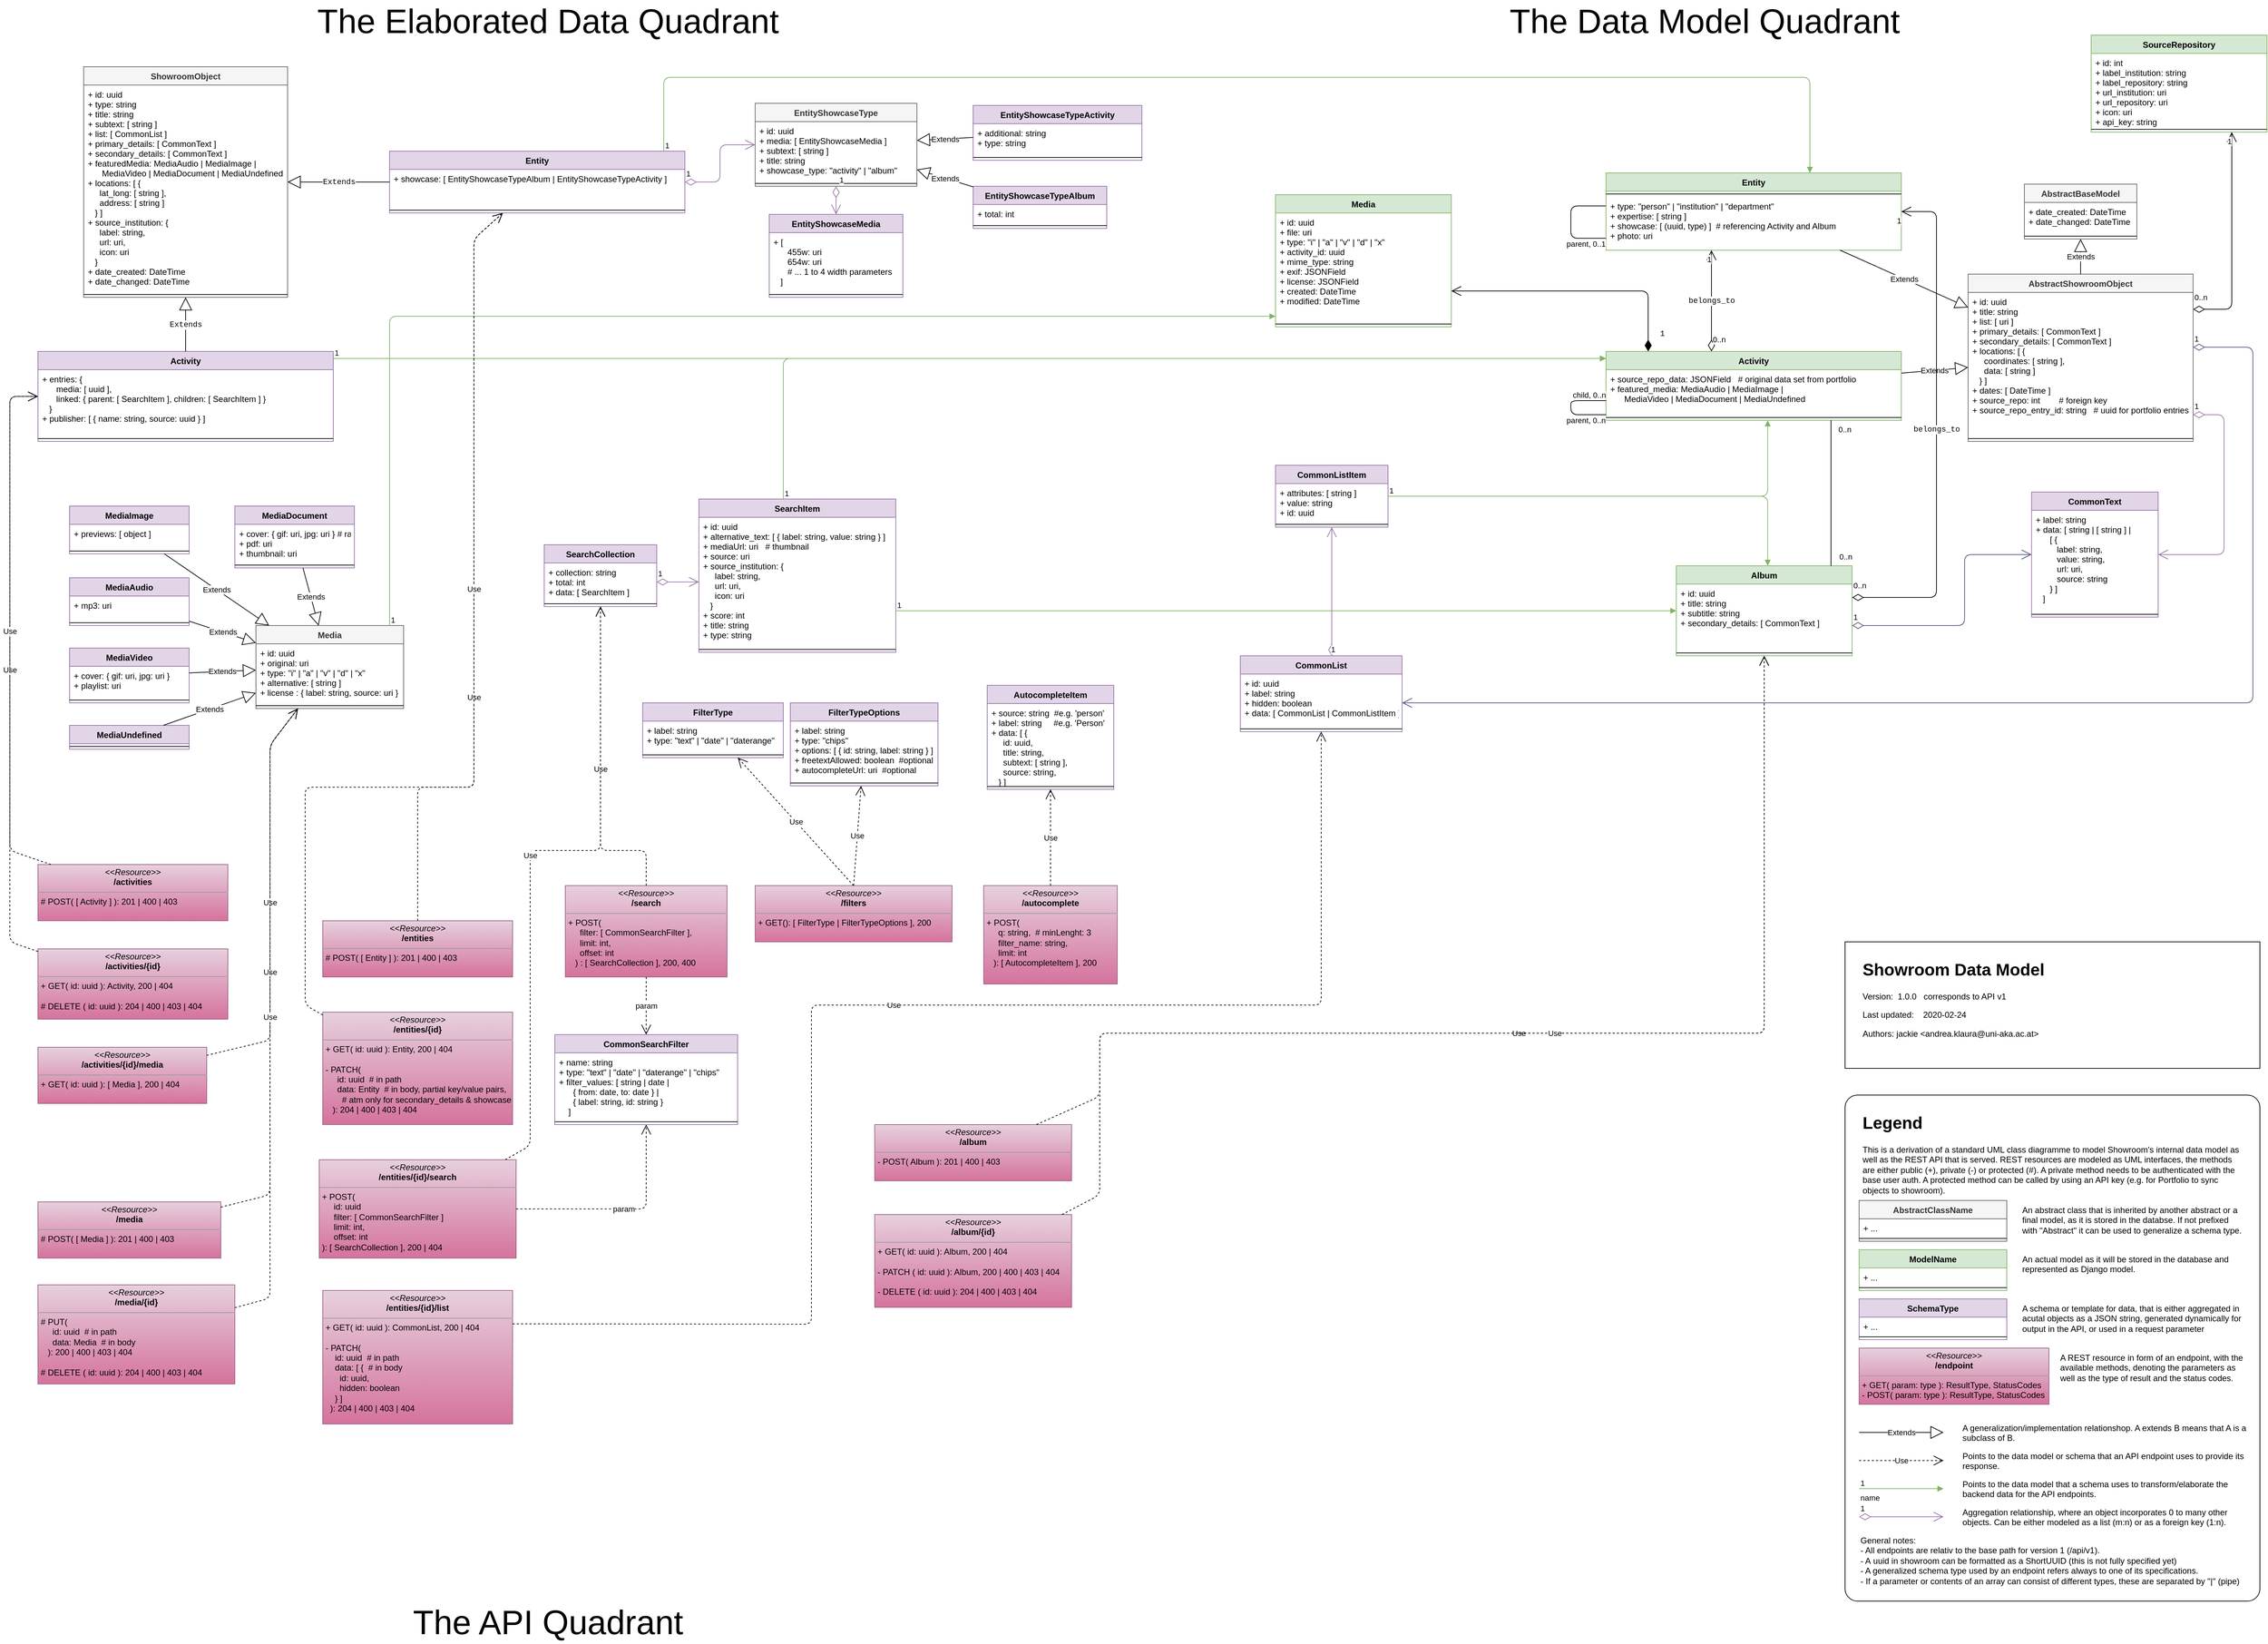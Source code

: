 <mxfile version="14.6.13" type="device"><diagram id="7N-a95CDQdnfD4kz7OxE" name="Page-1"><mxGraphModel dx="1422" dy="843" grid="1" gridSize="10" guides="1" tooltips="1" connect="1" arrows="1" fold="1" page="1" pageScale="1" pageWidth="1654" pageHeight="1169" math="0" shadow="0"><root><mxCell id="0"/><mxCell id="1" parent="0"/><mxCell id="HhyCojQC7E5w-D4-5-fu-20" value="EntityShowcaseType" style="swimlane;fontStyle=1;align=center;verticalAlign=top;childLayout=stackLayout;horizontal=1;startSize=26;horizontalStack=0;resizeParent=1;resizeParentMax=0;resizeLast=0;collapsible=1;marginBottom=0;fillColor=#f5f5f5;strokeColor=#666666;fontColor=#333333;" parent="1" vertex="1"><mxGeometry x="1100" y="147" width="230" height="118" as="geometry"/></mxCell><mxCell id="HhyCojQC7E5w-D4-5-fu-21" value="+ id: uuid&#10;+ media: [ EntityShowcaseMedia ]&#10;+ subtext: [ string ]&#10;+ title: string&#10;+ showcase_type: &quot;activity&quot; | &quot;album&quot;" style="text;strokeColor=none;fillColor=none;align=left;verticalAlign=top;spacingLeft=4;spacingRight=4;overflow=hidden;rotatable=0;points=[[0,0.5],[1,0.5]];portConstraint=eastwest;" parent="HhyCojQC7E5w-D4-5-fu-20" vertex="1"><mxGeometry y="26" width="230" height="84" as="geometry"/></mxCell><mxCell id="HhyCojQC7E5w-D4-5-fu-22" value="" style="line;strokeWidth=1;fillColor=none;align=left;verticalAlign=middle;spacingTop=-1;spacingLeft=3;spacingRight=3;rotatable=0;labelPosition=right;points=[];portConstraint=eastwest;" parent="HhyCojQC7E5w-D4-5-fu-20" vertex="1"><mxGeometry y="110" width="230" height="8" as="geometry"/></mxCell><mxCell id="HhyCojQC7E5w-D4-5-fu-24" value="EntityShowcaseTypeActivity" style="swimlane;fontStyle=1;align=center;verticalAlign=top;childLayout=stackLayout;horizontal=1;startSize=26;horizontalStack=0;resizeParent=1;resizeParentMax=0;resizeLast=0;collapsible=1;marginBottom=0;fillColor=#e1d5e7;strokeColor=#9673a6;" parent="1" vertex="1"><mxGeometry x="1410" y="150" width="240" height="78" as="geometry"/></mxCell><mxCell id="HhyCojQC7E5w-D4-5-fu-25" value="+ additional: string&#10;+ type: string" style="text;strokeColor=none;fillColor=none;align=left;verticalAlign=top;spacingLeft=4;spacingRight=4;overflow=hidden;rotatable=0;points=[[0,0.5],[1,0.5]];portConstraint=eastwest;" parent="HhyCojQC7E5w-D4-5-fu-24" vertex="1"><mxGeometry y="26" width="240" height="44" as="geometry"/></mxCell><mxCell id="HhyCojQC7E5w-D4-5-fu-26" value="" style="line;strokeWidth=1;fillColor=none;align=left;verticalAlign=middle;spacingTop=-1;spacingLeft=3;spacingRight=3;rotatable=0;labelPosition=right;points=[];portConstraint=eastwest;" parent="HhyCojQC7E5w-D4-5-fu-24" vertex="1"><mxGeometry y="70" width="240" height="8" as="geometry"/></mxCell><mxCell id="HhyCojQC7E5w-D4-5-fu-28" value="EntityShowcaseTypeAlbum" style="swimlane;fontStyle=1;align=center;verticalAlign=top;childLayout=stackLayout;horizontal=1;startSize=26;horizontalStack=0;resizeParent=1;resizeParentMax=0;resizeLast=0;collapsible=1;marginBottom=0;fillColor=#e1d5e7;strokeColor=#9673a6;" parent="1" vertex="1"><mxGeometry x="1410" y="265" width="190" height="60" as="geometry"/></mxCell><mxCell id="HhyCojQC7E5w-D4-5-fu-29" value="+ total: int" style="text;strokeColor=none;fillColor=none;align=left;verticalAlign=top;spacingLeft=4;spacingRight=4;overflow=hidden;rotatable=0;points=[[0,0.5],[1,0.5]];portConstraint=eastwest;" parent="HhyCojQC7E5w-D4-5-fu-28" vertex="1"><mxGeometry y="26" width="190" height="26" as="geometry"/></mxCell><mxCell id="HhyCojQC7E5w-D4-5-fu-30" value="" style="line;strokeWidth=1;fillColor=none;align=left;verticalAlign=middle;spacingTop=-1;spacingLeft=3;spacingRight=3;rotatable=0;labelPosition=right;points=[];portConstraint=eastwest;" parent="HhyCojQC7E5w-D4-5-fu-28" vertex="1"><mxGeometry y="52" width="190" height="8" as="geometry"/></mxCell><mxCell id="HhyCojQC7E5w-D4-5-fu-32" value="Extends" style="endArrow=block;endSize=16;endFill=0;html=1;" parent="1" source="HhyCojQC7E5w-D4-5-fu-24" target="HhyCojQC7E5w-D4-5-fu-20" edge="1"><mxGeometry width="160" relative="1" as="geometry"><mxPoint x="550" y="43" as="sourcePoint"/><mxPoint x="320" y="173" as="targetPoint"/></mxGeometry></mxCell><mxCell id="HhyCojQC7E5w-D4-5-fu-33" value="Extends" style="endArrow=block;endSize=16;endFill=0;html=1;" parent="1" source="HhyCojQC7E5w-D4-5-fu-28" target="HhyCojQC7E5w-D4-5-fu-20" edge="1"><mxGeometry width="160" relative="1" as="geometry"><mxPoint x="550" y="43" as="sourcePoint"/><mxPoint x="710" y="43" as="targetPoint"/></mxGeometry></mxCell><mxCell id="HhyCojQC7E5w-D4-5-fu-34" value="AutocompleteItem" style="swimlane;fontStyle=1;align=center;verticalAlign=top;childLayout=stackLayout;horizontal=1;startSize=26;horizontalStack=0;resizeParent=1;resizeParentMax=0;resizeLast=0;collapsible=1;marginBottom=0;fillColor=#e1d5e7;strokeColor=#9673a6;" parent="1" vertex="1"><mxGeometry x="1430" y="975" width="180" height="148" as="geometry"/></mxCell><mxCell id="HhyCojQC7E5w-D4-5-fu-35" value="+ source: string  #e.g. 'person'&#10;+ label: string     #e.g. 'Person'&#10;+ data: [ {&#10;     id: uuid,&#10;     title: string,&#10;     subtext: [ string ],&#10;     source: string,&#10;   } ]" style="text;strokeColor=none;fillColor=none;align=left;verticalAlign=top;spacingLeft=4;spacingRight=4;overflow=hidden;rotatable=0;points=[[0,0.5],[1,0.5]];portConstraint=eastwest;" parent="HhyCojQC7E5w-D4-5-fu-34" vertex="1"><mxGeometry y="26" width="180" height="114" as="geometry"/></mxCell><mxCell id="HhyCojQC7E5w-D4-5-fu-36" value="" style="line;strokeWidth=1;fillColor=none;align=left;verticalAlign=middle;spacingTop=-1;spacingLeft=3;spacingRight=3;rotatable=0;labelPosition=right;points=[];portConstraint=eastwest;" parent="HhyCojQC7E5w-D4-5-fu-34" vertex="1"><mxGeometry y="140" width="180" height="8" as="geometry"/></mxCell><mxCell id="HhyCojQC7E5w-D4-5-fu-42" value="EntityShowcaseMedia" style="swimlane;fontStyle=1;align=center;verticalAlign=top;childLayout=stackLayout;horizontal=1;startSize=26;horizontalStack=0;resizeParent=1;resizeParentMax=0;resizeLast=0;collapsible=1;marginBottom=0;fillColor=#e1d5e7;strokeColor=#9673a6;" parent="1" vertex="1"><mxGeometry x="1120" y="305" width="190" height="118" as="geometry"/></mxCell><mxCell id="HhyCojQC7E5w-D4-5-fu-43" value="+ [&#10;      455w: uri&#10;      654w: uri&#10;      # ... 1 to 4 width parameters&#10;   ]" style="text;strokeColor=none;fillColor=none;align=left;verticalAlign=top;spacingLeft=4;spacingRight=4;overflow=hidden;rotatable=0;points=[[0,0.5],[1,0.5]];portConstraint=eastwest;" parent="HhyCojQC7E5w-D4-5-fu-42" vertex="1"><mxGeometry y="26" width="190" height="84" as="geometry"/></mxCell><mxCell id="HhyCojQC7E5w-D4-5-fu-44" value="" style="line;strokeWidth=1;fillColor=none;align=left;verticalAlign=middle;spacingTop=-1;spacingLeft=3;spacingRight=3;rotatable=0;labelPosition=right;points=[];portConstraint=eastwest;" parent="HhyCojQC7E5w-D4-5-fu-42" vertex="1"><mxGeometry y="110" width="190" height="8" as="geometry"/></mxCell><mxCell id="HhyCojQC7E5w-D4-5-fu-46" value="SearchCollection" style="swimlane;fontStyle=1;align=center;verticalAlign=top;childLayout=stackLayout;horizontal=1;startSize=26;horizontalStack=0;resizeParent=1;resizeParentMax=0;resizeLast=0;collapsible=1;marginBottom=0;fillColor=#e1d5e7;strokeColor=#9673a6;" parent="1" vertex="1"><mxGeometry x="800" y="775" width="160" height="88" as="geometry"/></mxCell><mxCell id="HhyCojQC7E5w-D4-5-fu-47" value="+ collection: string&#10;+ total: int&#10;+ data: [ SearchItem ]" style="text;strokeColor=none;fillColor=none;align=left;verticalAlign=top;spacingLeft=4;spacingRight=4;overflow=hidden;rotatable=0;points=[[0,0.5],[1,0.5]];portConstraint=eastwest;" parent="HhyCojQC7E5w-D4-5-fu-46" vertex="1"><mxGeometry y="26" width="160" height="54" as="geometry"/></mxCell><mxCell id="HhyCojQC7E5w-D4-5-fu-48" value="" style="line;strokeWidth=1;fillColor=none;align=left;verticalAlign=middle;spacingTop=-1;spacingLeft=3;spacingRight=3;rotatable=0;labelPosition=right;points=[];portConstraint=eastwest;" parent="HhyCojQC7E5w-D4-5-fu-46" vertex="1"><mxGeometry y="80" width="160" height="8" as="geometry"/></mxCell><mxCell id="HhyCojQC7E5w-D4-5-fu-50" value="SearchItem" style="swimlane;fontStyle=1;align=center;verticalAlign=top;childLayout=stackLayout;horizontal=1;startSize=26;horizontalStack=0;resizeParent=1;resizeParentMax=0;resizeLast=0;collapsible=1;marginBottom=0;fillColor=#e1d5e7;strokeColor=#9673a6;" parent="1" vertex="1"><mxGeometry x="1020" y="710" width="280" height="218" as="geometry"/></mxCell><mxCell id="HhyCojQC7E5w-D4-5-fu-51" value="+ id: uuid&#10;+ alternative_text: [ { label: string, value: string } ]&#10;+ mediaUrl: uri   # thumbnail&#10;+ source: uri&#10;+ source_institution: {&#10;     label: string,&#10;     url: uri,&#10;     icon: uri&#10;   }&#10;+ score: int&#10;+ title: string&#10;+ type: string" style="text;strokeColor=none;fillColor=none;align=left;verticalAlign=top;spacingLeft=4;spacingRight=4;overflow=hidden;rotatable=0;points=[[0,0.5],[1,0.5]];portConstraint=eastwest;" parent="HhyCojQC7E5w-D4-5-fu-50" vertex="1"><mxGeometry y="26" width="280" height="184" as="geometry"/></mxCell><mxCell id="HhyCojQC7E5w-D4-5-fu-52" value="" style="line;strokeWidth=1;fillColor=none;align=left;verticalAlign=middle;spacingTop=-1;spacingLeft=3;spacingRight=3;rotatable=0;labelPosition=right;points=[];portConstraint=eastwest;" parent="HhyCojQC7E5w-D4-5-fu-50" vertex="1"><mxGeometry y="210" width="280" height="8" as="geometry"/></mxCell><mxCell id="HhyCojQC7E5w-D4-5-fu-54" value="1" style="endArrow=open;html=1;endSize=12;startArrow=diamondThin;startSize=14;startFill=0;edgeStyle=orthogonalEdgeStyle;align=left;verticalAlign=bottom;exitX=1;exitY=0.5;exitDx=0;exitDy=0;fillColor=#e1d5e7;strokeColor=#9673a6;" parent="1" source="HhyCojQC7E5w-D4-5-fu-47" target="HhyCojQC7E5w-D4-5-fu-51" edge="1"><mxGeometry x="-1" y="3" relative="1" as="geometry"><mxPoint x="800" y="670" as="sourcePoint"/><mxPoint x="960" y="670" as="targetPoint"/></mxGeometry></mxCell><mxCell id="HhyCojQC7E5w-D4-5-fu-55" value="CommonList" style="swimlane;fontStyle=1;align=center;verticalAlign=top;childLayout=stackLayout;horizontal=1;startSize=26;horizontalStack=0;resizeParent=1;resizeParentMax=0;resizeLast=0;collapsible=1;marginBottom=0;fillColor=#e1d5e7;strokeColor=#9673a6;" parent="1" vertex="1"><mxGeometry x="1790" y="933" width="230" height="108" as="geometry"/></mxCell><mxCell id="HhyCojQC7E5w-D4-5-fu-56" value="+ id: uuid&#10;+ label: string&#10;+ hidden: boolean&#10;+ data: [ CommonList | CommonListItem ]" style="text;strokeColor=none;fillColor=none;align=left;verticalAlign=top;spacingLeft=4;spacingRight=4;overflow=hidden;rotatable=0;points=[[0,0.5],[1,0.5]];portConstraint=eastwest;" parent="HhyCojQC7E5w-D4-5-fu-55" vertex="1"><mxGeometry y="26" width="230" height="74" as="geometry"/></mxCell><mxCell id="HhyCojQC7E5w-D4-5-fu-57" value="" style="line;strokeWidth=1;fillColor=none;align=left;verticalAlign=middle;spacingTop=-1;spacingLeft=3;spacingRight=3;rotatable=0;labelPosition=right;points=[];portConstraint=eastwest;" parent="HhyCojQC7E5w-D4-5-fu-55" vertex="1"><mxGeometry y="100" width="230" height="8" as="geometry"/></mxCell><mxCell id="HhyCojQC7E5w-D4-5-fu-59" value="CommonListItem" style="swimlane;fontStyle=1;align=center;verticalAlign=top;childLayout=stackLayout;horizontal=1;startSize=26;horizontalStack=0;resizeParent=1;resizeParentMax=0;resizeLast=0;collapsible=1;marginBottom=0;fillColor=#e1d5e7;strokeColor=#9673a6;" parent="1" vertex="1"><mxGeometry x="1840" y="662" width="160" height="88" as="geometry"/></mxCell><mxCell id="HhyCojQC7E5w-D4-5-fu-60" value="+ attributes: [ string ]&#10;+ value: string&#10;+ id: uuid" style="text;strokeColor=none;fillColor=none;align=left;verticalAlign=top;spacingLeft=4;spacingRight=4;overflow=hidden;rotatable=0;points=[[0,0.5],[1,0.5]];portConstraint=eastwest;" parent="HhyCojQC7E5w-D4-5-fu-59" vertex="1"><mxGeometry y="26" width="160" height="54" as="geometry"/></mxCell><mxCell id="HhyCojQC7E5w-D4-5-fu-61" value="" style="line;strokeWidth=1;fillColor=none;align=left;verticalAlign=middle;spacingTop=-1;spacingLeft=3;spacingRight=3;rotatable=0;labelPosition=right;points=[];portConstraint=eastwest;" parent="HhyCojQC7E5w-D4-5-fu-59" vertex="1"><mxGeometry y="80" width="160" height="8" as="geometry"/></mxCell><mxCell id="HhyCojQC7E5w-D4-5-fu-68" value="1" style="endArrow=open;html=1;endSize=12;startArrow=diamondThin;startSize=14;startFill=0;edgeStyle=orthogonalEdgeStyle;align=left;verticalAlign=bottom;fillColor=#e1d5e7;strokeColor=#9673a6;" parent="1" source="HhyCojQC7E5w-D4-5-fu-55" target="HhyCojQC7E5w-D4-5-fu-59" edge="1"><mxGeometry x="-1" y="3" relative="1" as="geometry"><mxPoint x="150" y="730" as="sourcePoint"/><mxPoint x="270" y="874" as="targetPoint"/><Array as="points"><mxPoint x="1920" y="800"/><mxPoint x="1920" y="800"/></Array></mxGeometry></mxCell><mxCell id="HhyCojQC7E5w-D4-5-fu-71" value="1" style="endArrow=open;html=1;endSize=12;startArrow=diamondThin;startSize=14;startFill=0;edgeStyle=orthogonalEdgeStyle;align=left;verticalAlign=bottom;fillColor=#d0cee2;strokeColor=#56517e;" parent="1" source="40RNH4OnmHFLI7utyqTO-13" target="HhyCojQC7E5w-D4-5-fu-55" edge="1"><mxGeometry x="-1" y="3" relative="1" as="geometry"><mxPoint x="2790" y="660" as="sourcePoint"/><mxPoint x="514" y="705.43" as="targetPoint"/><Array as="points"><mxPoint x="3230" y="494"/><mxPoint x="3230" y="1000"/></Array></mxGeometry></mxCell><mxCell id="HhyCojQC7E5w-D4-5-fu-72" value="CommonText" style="swimlane;fontStyle=1;align=center;verticalAlign=top;childLayout=stackLayout;horizontal=1;startSize=26;horizontalStack=0;resizeParent=1;resizeParentMax=0;resizeLast=0;collapsible=1;marginBottom=0;fillColor=#e1d5e7;strokeColor=#9673a6;" parent="1" vertex="1"><mxGeometry x="2915.25" y="700" width="180" height="178" as="geometry"/></mxCell><mxCell id="HhyCojQC7E5w-D4-5-fu-73" value="+ label: string&#10;+ data: [ string | [ string ] |&#10;      [ {&#10;         label: string,&#10;         value: string,&#10;         url: uri,&#10;         source: string&#10;      } ]&#10;   ]" style="text;strokeColor=none;fillColor=none;align=left;verticalAlign=top;spacingLeft=4;spacingRight=4;overflow=hidden;rotatable=0;points=[[0,0.5],[1,0.5]];portConstraint=eastwest;" parent="HhyCojQC7E5w-D4-5-fu-72" vertex="1"><mxGeometry y="26" width="180" height="144" as="geometry"/></mxCell><mxCell id="HhyCojQC7E5w-D4-5-fu-74" value="" style="line;strokeWidth=1;fillColor=none;align=left;verticalAlign=middle;spacingTop=-1;spacingLeft=3;spacingRight=3;rotatable=0;labelPosition=right;points=[];portConstraint=eastwest;" parent="HhyCojQC7E5w-D4-5-fu-72" vertex="1"><mxGeometry y="170" width="180" height="8" as="geometry"/></mxCell><mxCell id="HhyCojQC7E5w-D4-5-fu-82" value="1" style="endArrow=open;html=1;endSize=12;startArrow=diamondThin;startSize=14;startFill=0;edgeStyle=orthogonalEdgeStyle;align=left;verticalAlign=bottom;fillColor=#d0cee2;strokeColor=#56517e;" parent="1" source="40RNH4OnmHFLI7utyqTO-25" target="HhyCojQC7E5w-D4-5-fu-72" edge="1"><mxGeometry x="-1" y="3" relative="1" as="geometry"><mxPoint x="879" y="680" as="sourcePoint"/><mxPoint x="789" y="780" as="targetPoint"/><Array as="points"><mxPoint x="2820" y="890"/><mxPoint x="2820" y="789"/></Array></mxGeometry></mxCell><mxCell id="HhyCojQC7E5w-D4-5-fu-83" value="1" style="endArrow=open;html=1;endSize=12;startArrow=diamondThin;startSize=14;startFill=0;edgeStyle=orthogonalEdgeStyle;align=left;verticalAlign=bottom;fillColor=#e1d5e7;strokeColor=#9673a6;" parent="1" source="40RNH4OnmHFLI7utyqTO-13" target="HhyCojQC7E5w-D4-5-fu-72" edge="1"><mxGeometry x="-1" y="3" relative="1" as="geometry"><mxPoint x="424" y="558" as="sourcePoint"/><mxPoint x="779" y="670" as="targetPoint"/><Array as="points"><mxPoint x="3189" y="590"/><mxPoint x="3189" y="789"/></Array></mxGeometry></mxCell><mxCell id="A_6bdTAyTn5DxoneuP2w-1" value="FilterType" style="swimlane;fontStyle=1;align=center;verticalAlign=top;childLayout=stackLayout;horizontal=1;startSize=26;horizontalStack=0;resizeParent=1;resizeParentMax=0;resizeLast=0;collapsible=1;marginBottom=0;fillColor=#e1d5e7;strokeColor=#9673a6;" parent="1" vertex="1"><mxGeometry x="940" y="1000" width="200" height="78" as="geometry"/></mxCell><mxCell id="A_6bdTAyTn5DxoneuP2w-2" value="+ label: string&#10;+ type: &quot;text&quot; | &quot;date&quot; | &quot;daterange&quot;" style="text;strokeColor=none;fillColor=none;align=left;verticalAlign=top;spacingLeft=4;spacingRight=4;overflow=hidden;rotatable=0;points=[[0,0.5],[1,0.5]];portConstraint=eastwest;" parent="A_6bdTAyTn5DxoneuP2w-1" vertex="1"><mxGeometry y="26" width="200" height="44" as="geometry"/></mxCell><mxCell id="A_6bdTAyTn5DxoneuP2w-3" value="" style="line;strokeWidth=1;fillColor=none;align=left;verticalAlign=middle;spacingTop=-1;spacingLeft=3;spacingRight=3;rotatable=0;labelPosition=right;points=[];portConstraint=eastwest;" parent="A_6bdTAyTn5DxoneuP2w-1" vertex="1"><mxGeometry y="70" width="200" height="8" as="geometry"/></mxCell><mxCell id="A_6bdTAyTn5DxoneuP2w-5" value="FilterTypeOptions" style="swimlane;fontStyle=1;align=center;verticalAlign=top;childLayout=stackLayout;horizontal=1;startSize=26;horizontalStack=0;resizeParent=1;resizeParentMax=0;resizeLast=0;collapsible=1;marginBottom=0;fillColor=#e1d5e7;strokeColor=#9673a6;" parent="1" vertex="1"><mxGeometry x="1150" y="1000" width="210" height="118" as="geometry"/></mxCell><mxCell id="A_6bdTAyTn5DxoneuP2w-6" value="+ label: string&#10;+ type: &quot;chips&quot;&#10;+ options: [ { id: string, label: string } ]&#10;+ freetextAllowed: boolean  #optional&#10;+ autocompleteUrl: uri  #optional&#10;" style="text;strokeColor=none;fillColor=none;align=left;verticalAlign=top;spacingLeft=4;spacingRight=4;overflow=hidden;rotatable=0;points=[[0,0.5],[1,0.5]];portConstraint=eastwest;" parent="A_6bdTAyTn5DxoneuP2w-5" vertex="1"><mxGeometry y="26" width="210" height="84" as="geometry"/></mxCell><mxCell id="A_6bdTAyTn5DxoneuP2w-7" value="" style="line;strokeWidth=1;fillColor=none;align=left;verticalAlign=middle;spacingTop=-1;spacingLeft=3;spacingRight=3;rotatable=0;labelPosition=right;points=[];portConstraint=eastwest;" parent="A_6bdTAyTn5DxoneuP2w-5" vertex="1"><mxGeometry y="110" width="210" height="8" as="geometry"/></mxCell><mxCell id="A_6bdTAyTn5DxoneuP2w-15" value="&lt;p style=&quot;margin: 0px ; margin-top: 4px ; text-align: center&quot;&gt;&lt;i&gt;&amp;lt;&amp;lt;Resource&amp;gt;&amp;gt;&lt;/i&gt;&lt;br&gt;&lt;b&gt;/autocomplete&lt;/b&gt;&lt;/p&gt;&lt;hr size=&quot;1&quot;&gt;&lt;p style=&quot;margin: 0px ; margin-left: 4px&quot;&gt;&lt;/p&gt;&lt;p style=&quot;margin: 0px ; margin-left: 4px&quot;&gt;+ POST(&amp;nbsp;&lt;/p&gt;&lt;p style=&quot;margin: 0px ; margin-left: 4px&quot;&gt;&lt;span&gt;&amp;nbsp; &amp;nbsp; &amp;nbsp;q: string,&amp;nbsp; # minLenght: 3&lt;/span&gt;&lt;br&gt;&lt;/p&gt;&lt;p style=&quot;margin: 0px ; margin-left: 4px&quot;&gt;&lt;span&gt;&amp;nbsp; &amp;nbsp; &amp;nbsp;filter_name: string,&lt;/span&gt;&lt;/p&gt;&lt;p style=&quot;margin: 0px ; margin-left: 4px&quot;&gt;&lt;span&gt;&amp;nbsp; &amp;nbsp; &amp;nbsp;&lt;/span&gt;&lt;span&gt;limit: int&lt;/span&gt;&lt;/p&gt;&lt;p style=&quot;margin: 0px ; margin-left: 4px&quot;&gt;&lt;span&gt;&amp;nbsp; &amp;nbsp;): &lt;/span&gt;&lt;span&gt;[ AutocompleteItem ], 200&lt;/span&gt;&lt;/p&gt;" style="verticalAlign=top;align=left;overflow=fill;fontSize=12;fontFamily=Helvetica;html=1;fillColor=#e6d0de;strokeColor=#996185;gradientColor=#d5739d;" parent="1" vertex="1"><mxGeometry x="1425" y="1260" width="190" height="140" as="geometry"/></mxCell><mxCell id="A_6bdTAyTn5DxoneuP2w-16" value="Use" style="endArrow=open;endSize=12;dashed=1;html=1;exitX=0.5;exitY=0;exitDx=0;exitDy=0;" parent="1" source="A_6bdTAyTn5DxoneuP2w-15" target="HhyCojQC7E5w-D4-5-fu-34" edge="1"><mxGeometry width="160" relative="1" as="geometry"><mxPoint x="870" y="900" as="sourcePoint"/><mxPoint x="1030" y="900" as="targetPoint"/></mxGeometry></mxCell><mxCell id="A_6bdTAyTn5DxoneuP2w-17" value="&lt;p style=&quot;margin: 0px ; margin-top: 4px ; text-align: center&quot;&gt;&lt;i&gt;&amp;lt;&amp;lt;Resource&amp;gt;&amp;gt;&lt;/i&gt;&lt;br&gt;&lt;b&gt;/filters&lt;/b&gt;&lt;/p&gt;&lt;hr size=&quot;1&quot;&gt;&lt;p style=&quot;margin: 0px ; margin-left: 4px&quot;&gt;&lt;span&gt;+ GET(&lt;/span&gt;&lt;span&gt;): [ FilterType | FilterTypeOptions ], 200&lt;/span&gt;&lt;/p&gt;" style="verticalAlign=top;align=left;overflow=fill;fontSize=12;fontFamily=Helvetica;html=1;gradientColor=#d5739d;fillColor=#e6d0de;strokeColor=#996185;" parent="1" vertex="1"><mxGeometry x="1100" y="1260" width="280" height="80" as="geometry"/></mxCell><mxCell id="A_6bdTAyTn5DxoneuP2w-18" value="Use" style="endArrow=open;endSize=12;dashed=1;html=1;exitX=0.5;exitY=0;exitDx=0;exitDy=0;" parent="1" source="A_6bdTAyTn5DxoneuP2w-17" target="A_6bdTAyTn5DxoneuP2w-5" edge="1"><mxGeometry width="160" relative="1" as="geometry"><mxPoint x="1030" y="910" as="sourcePoint"/><mxPoint x="1190" y="910" as="targetPoint"/></mxGeometry></mxCell><mxCell id="A_6bdTAyTn5DxoneuP2w-19" value="Use" style="endArrow=open;endSize=12;dashed=1;html=1;exitX=0.5;exitY=0;exitDx=0;exitDy=0;" parent="1" source="A_6bdTAyTn5DxoneuP2w-17" target="A_6bdTAyTn5DxoneuP2w-1" edge="1"><mxGeometry width="160" relative="1" as="geometry"><mxPoint x="1030" y="910" as="sourcePoint"/><mxPoint x="1190" y="910" as="targetPoint"/></mxGeometry></mxCell><mxCell id="A_6bdTAyTn5DxoneuP2w-20" value="&lt;p style=&quot;margin: 0px ; margin-top: 4px ; text-align: center&quot;&gt;&lt;i&gt;&amp;lt;&amp;lt;Resource&amp;gt;&amp;gt;&lt;/i&gt;&lt;br&gt;&lt;b&gt;/search&lt;/b&gt;&lt;/p&gt;&lt;hr size=&quot;1&quot;&gt;&lt;p style=&quot;margin: 0px ; margin-left: 4px&quot;&gt;+ POST(&lt;/p&gt;&lt;p style=&quot;margin: 0px ; margin-left: 4px&quot;&gt;&amp;nbsp; &amp;nbsp; &amp;nbsp;filter: [ CommonSearchFilter ],&lt;/p&gt;&lt;p style=&quot;margin: 0px ; margin-left: 4px&quot;&gt;&amp;nbsp; &amp;nbsp; &amp;nbsp;limit: int,&lt;/p&gt;&lt;p style=&quot;margin: 0px ; margin-left: 4px&quot;&gt;&amp;nbsp; &amp;nbsp; &amp;nbsp;offset: int&lt;/p&gt;&lt;p style=&quot;margin: 0px ; margin-left: 4px&quot;&gt;&amp;nbsp; &amp;nbsp;) : [ SearchCollection ], 200, 400&lt;/p&gt;" style="verticalAlign=top;align=left;overflow=fill;fontSize=12;fontFamily=Helvetica;html=1;gradientColor=#d5739d;fillColor=#e6d0de;strokeColor=#996185;" parent="1" vertex="1"><mxGeometry x="830" y="1260" width="230" height="130" as="geometry"/></mxCell><mxCell id="A_6bdTAyTn5DxoneuP2w-21" value="1" style="endArrow=open;html=1;endSize=12;startArrow=diamondThin;startSize=14;startFill=0;edgeStyle=orthogonalEdgeStyle;align=left;verticalAlign=bottom;exitX=0.5;exitY=1;exitDx=0;exitDy=0;entryX=0.5;entryY=0;entryDx=0;entryDy=0;fillColor=#e1d5e7;strokeColor=#9673a6;" parent="1" source="HhyCojQC7E5w-D4-5-fu-20" target="HhyCojQC7E5w-D4-5-fu-42" edge="1"><mxGeometry x="-1" y="3" relative="1" as="geometry"><mxPoint x="250" y="475" as="sourcePoint"/><mxPoint x="410" y="475" as="targetPoint"/></mxGeometry></mxCell><mxCell id="A_6bdTAyTn5DxoneuP2w-22" value="Use" style="endArrow=open;endSize=12;dashed=1;html=1;exitX=0.5;exitY=0;exitDx=0;exitDy=0;entryX=0.5;entryY=1;entryDx=0;entryDy=0;" parent="1" source="A_6bdTAyTn5DxoneuP2w-20" target="HhyCojQC7E5w-D4-5-fu-46" edge="1"><mxGeometry width="160" relative="1" as="geometry"><mxPoint x="910" y="900" as="sourcePoint"/><mxPoint x="1070" y="900" as="targetPoint"/><Array as="points"><mxPoint x="945" y="1210"/><mxPoint x="880" y="1210"/></Array></mxGeometry></mxCell><mxCell id="A_6bdTAyTn5DxoneuP2w-28" value="&lt;p style=&quot;margin: 0px ; margin-top: 4px ; text-align: center&quot;&gt;&lt;i&gt;&amp;lt;&amp;lt;Resource&amp;gt;&amp;gt;&lt;/i&gt;&lt;br&gt;&lt;b&gt;/activities/{id}&lt;/b&gt;&lt;/p&gt;&lt;hr size=&quot;1&quot;&gt;&lt;p style=&quot;margin: 0px ; margin-left: 4px&quot;&gt;+ GET( id: uuid ): Activity, 200 | 404&lt;br&gt;&lt;/p&gt;&lt;p style=&quot;margin: 0px ; margin-left: 4px&quot;&gt;&lt;br&gt;&lt;/p&gt;&lt;p style=&quot;margin: 0px ; margin-left: 4px&quot;&gt;# DELETE ( id: uuid ): 204 | 400 | 403 | 404&lt;br&gt;&lt;/p&gt;" style="verticalAlign=top;align=left;overflow=fill;fontSize=12;fontFamily=Helvetica;html=1;gradientColor=#d5739d;fillColor=#e6d0de;strokeColor=#996185;" parent="1" vertex="1"><mxGeometry x="80" y="1350" width="270" height="100" as="geometry"/></mxCell><mxCell id="A_6bdTAyTn5DxoneuP2w-29" value="&lt;p style=&quot;margin: 0px ; margin-top: 4px ; text-align: center&quot;&gt;&lt;i&gt;&amp;lt;&amp;lt;Resource&amp;gt;&amp;gt;&lt;/i&gt;&lt;br&gt;&lt;b&gt;/album/{id}&lt;/b&gt;&lt;/p&gt;&lt;hr size=&quot;1&quot;&gt;&lt;p style=&quot;margin: 0px ; margin-left: 4px&quot;&gt;+ GET( id: uuid ): Album, 200 | 404&lt;br&gt;&lt;/p&gt;&lt;p style=&quot;margin: 0px ; margin-left: 4px&quot;&gt;&lt;br&gt;&lt;/p&gt;&lt;p style=&quot;margin: 0px ; margin-left: 4px&quot;&gt;- PATCH ( id: uuid ): Album, 200 | 400 | 403 | 404&lt;/p&gt;&lt;p style=&quot;margin: 0px ; margin-left: 4px&quot;&gt;&lt;br&gt;&lt;/p&gt;&lt;p style=&quot;margin: 0px ; margin-left: 4px&quot;&gt;- DELETE ( id: uuid ): 204 | 400 | 403 | 404&lt;/p&gt;" style="verticalAlign=top;align=left;overflow=fill;fontSize=12;fontFamily=Helvetica;html=1;gradientColor=#d5739d;fillColor=#e6d0de;strokeColor=#996185;" parent="1" vertex="1"><mxGeometry x="1270" y="1728" width="280" height="132" as="geometry"/></mxCell><mxCell id="A_6bdTAyTn5DxoneuP2w-30" value="Use" style="endArrow=open;endSize=12;dashed=1;html=1;strokeWidth=1;" parent="1" source="A_6bdTAyTn5DxoneuP2w-29" target="40RNH4OnmHFLI7utyqTO-25" edge="1"><mxGeometry width="160" relative="1" as="geometry"><mxPoint x="690" y="820" as="sourcePoint"/><mxPoint x="658.679" y="758" as="targetPoint"/><Array as="points"><mxPoint x="1590" y="1700"/><mxPoint x="1590" y="1470"/><mxPoint x="2535" y="1470"/></Array></mxGeometry></mxCell><mxCell id="A_6bdTAyTn5DxoneuP2w-32" value="&lt;p style=&quot;margin: 0px ; margin-top: 4px ; text-align: center&quot;&gt;&lt;i&gt;&amp;lt;&amp;lt;Resource&amp;gt;&amp;gt;&lt;/i&gt;&lt;br&gt;&lt;b&gt;/entities/{id}&lt;/b&gt;&lt;/p&gt;&lt;hr size=&quot;1&quot;&gt;&lt;p style=&quot;margin: 0px ; margin-left: 4px&quot;&gt;&lt;span&gt;+ GET( id: uuid&amp;nbsp;&lt;/span&gt;&lt;span&gt;): Entity, 200 | 404&lt;/span&gt;&lt;/p&gt;&lt;p style=&quot;margin: 0px ; margin-left: 4px&quot;&gt;&lt;span&gt;&lt;br&gt;&lt;/span&gt;&lt;/p&gt;&lt;p style=&quot;margin: 0px ; margin-left: 4px&quot;&gt;&lt;span&gt;- PATCH(&lt;/span&gt;&lt;/p&gt;&lt;p style=&quot;margin: 0px ; margin-left: 4px&quot;&gt;&lt;span&gt;&amp;nbsp; &amp;nbsp; &amp;nbsp;id: uuid&amp;nbsp; # in path&lt;/span&gt;&lt;/p&gt;&lt;p style=&quot;margin: 0px ; margin-left: 4px&quot;&gt;&lt;span&gt;&amp;nbsp; &amp;nbsp; &amp;nbsp;data: Entity&amp;nbsp; # in body, partial key/value pairs,&lt;/span&gt;&lt;/p&gt;&lt;p style=&quot;margin: 0px ; margin-left: 4px&quot;&gt;&lt;span&gt;&amp;nbsp; &amp;nbsp; &amp;nbsp; &amp;nbsp;# atm only for secondary_details &amp;amp; showcase&lt;/span&gt;&lt;/p&gt;&lt;p style=&quot;margin: 0px ; margin-left: 4px&quot;&gt;&lt;span&gt;&amp;nbsp; &amp;nbsp;): 204 | 400 | 403 | 404&lt;/span&gt;&lt;/p&gt;" style="verticalAlign=top;align=left;overflow=fill;fontSize=12;fontFamily=Helvetica;html=1;gradientColor=#d5739d;fillColor=#e6d0de;strokeColor=#996185;" parent="1" vertex="1"><mxGeometry x="485" y="1440" width="270" height="160" as="geometry"/></mxCell><mxCell id="A_6bdTAyTn5DxoneuP2w-41" value="&lt;p style=&quot;margin: 0px ; margin-top: 4px ; text-align: center&quot;&gt;&lt;i&gt;&amp;lt;&amp;lt;Resource&amp;gt;&amp;gt;&lt;/i&gt;&lt;br&gt;&lt;b&gt;/activities/{id}/media&lt;/b&gt;&lt;/p&gt;&lt;hr size=&quot;1&quot;&gt;&lt;p style=&quot;margin: 0px ; margin-left: 4px&quot;&gt;+ GET( id: uuid ): [ Media ], 200 | 404&lt;br&gt;&lt;/p&gt;" style="verticalAlign=top;align=left;overflow=fill;fontSize=12;fontFamily=Helvetica;html=1;gradientColor=#d5739d;fillColor=#e6d0de;strokeColor=#996185;" parent="1" vertex="1"><mxGeometry x="80" y="1490" width="240" height="80" as="geometry"/></mxCell><mxCell id="A_6bdTAyTn5DxoneuP2w-42" value="&lt;p style=&quot;margin: 0px ; margin-top: 4px ; text-align: center&quot;&gt;&lt;i&gt;&amp;lt;&amp;lt;Resource&amp;gt;&amp;gt;&lt;/i&gt;&lt;br&gt;&lt;b&gt;/entities/{id}/list&lt;/b&gt;&lt;/p&gt;&lt;hr size=&quot;1&quot;&gt;&lt;p style=&quot;margin: 0px ; margin-left: 4px&quot;&gt;+ GET( id: uuid&amp;nbsp;): CommonList, 200 | 404&lt;br&gt;&lt;/p&gt;&lt;p style=&quot;margin: 0px ; margin-left: 4px&quot;&gt;&lt;br&gt;&lt;/p&gt;&lt;p style=&quot;margin: 0px ; margin-left: 4px&quot;&gt;- PATCH(&lt;/p&gt;&lt;p style=&quot;margin: 0px ; margin-left: 4px&quot;&gt;&amp;nbsp; &amp;nbsp; id: uuid&amp;nbsp;&amp;nbsp;# in path&lt;/p&gt;&lt;p style=&quot;margin: 0px ; margin-left: 4px&quot;&gt;&amp;nbsp; &amp;nbsp; data: [ {&amp;nbsp; # in body&lt;/p&gt;&lt;p style=&quot;margin: 0px ; margin-left: 4px&quot;&gt;&amp;nbsp; &amp;nbsp; &amp;nbsp; id: uuid,&lt;/p&gt;&lt;p style=&quot;margin: 0px ; margin-left: 4px&quot;&gt;&amp;nbsp; &amp;nbsp; &amp;nbsp; hidden: boolean&lt;/p&gt;&lt;p style=&quot;margin: 0px ; margin-left: 4px&quot;&gt;&amp;nbsp; &amp;nbsp; } ]&lt;/p&gt;&lt;p style=&quot;margin: 0px ; margin-left: 4px&quot;&gt;&amp;nbsp; ): 204 | 400 | 403 | 404&lt;/p&gt;" style="verticalAlign=top;align=left;overflow=fill;fontSize=12;fontFamily=Helvetica;html=1;gradientColor=#d5739d;fillColor=#e6d0de;strokeColor=#996185;" parent="1" vertex="1"><mxGeometry x="485" y="1836" width="270" height="190" as="geometry"/></mxCell><mxCell id="A_6bdTAyTn5DxoneuP2w-43" value="&lt;p style=&quot;margin: 0px ; margin-top: 4px ; text-align: center&quot;&gt;&lt;i&gt;&amp;lt;&amp;lt;Resource&amp;gt;&amp;gt;&lt;/i&gt;&lt;br&gt;&lt;b&gt;/entities/{id}/search&lt;/b&gt;&lt;/p&gt;&lt;hr size=&quot;1&quot;&gt;&lt;p style=&quot;margin: 0px ; margin-left: 4px&quot;&gt;&lt;span&gt;+ POST(&lt;/span&gt;&lt;/p&gt;&lt;p style=&quot;margin: 0px ; margin-left: 4px&quot;&gt;&lt;span&gt;&amp;nbsp; &amp;nbsp; &amp;nbsp;id: uuid&lt;/span&gt;&lt;/p&gt;&lt;p style=&quot;margin: 0px 0px 0px 4px&quot;&gt;&amp;nbsp; &amp;nbsp; &amp;nbsp;filter: [ CommonSearchFilter ]&lt;/p&gt;&lt;p style=&quot;margin: 0px 0px 0px 4px&quot;&gt;&lt;span&gt;&amp;nbsp; &amp;nbsp; &amp;nbsp;limit: int,&lt;/span&gt;&lt;br&gt;&lt;/p&gt;&lt;p style=&quot;margin: 0px 0px 0px 4px&quot;&gt;&amp;nbsp; &amp;nbsp; &amp;nbsp;offset: int&lt;/p&gt;&lt;p style=&quot;margin: 0px ; margin-left: 4px&quot;&gt;&lt;span&gt;): [ SearchCollection ], 200 | 404&lt;/span&gt;&lt;/p&gt;" style="verticalAlign=top;align=left;overflow=fill;fontSize=12;fontFamily=Helvetica;html=1;gradientColor=#d5739d;fillColor=#e6d0de;strokeColor=#996185;" parent="1" vertex="1"><mxGeometry x="480" y="1650" width="280" height="140" as="geometry"/></mxCell><mxCell id="A_6bdTAyTn5DxoneuP2w-44" value="Use" style="endArrow=open;endSize=12;dashed=1;html=1;strokeWidth=1;" parent="1" source="A_6bdTAyTn5DxoneuP2w-28" target="40RNH4OnmHFLI7utyqTO-43" edge="1"><mxGeometry width="160" relative="1" as="geometry"><mxPoint x="660" y="890" as="sourcePoint"/><mxPoint x="239.923" y="474" as="targetPoint"/><Array as="points"><mxPoint x="40" y="1340"/><mxPoint x="40" y="564"/></Array></mxGeometry></mxCell><mxCell id="A_6bdTAyTn5DxoneuP2w-46" value="Use" style="endArrow=open;endSize=12;dashed=1;html=1;strokeWidth=1;" parent="1" source="A_6bdTAyTn5DxoneuP2w-32" target="40RNH4OnmHFLI7utyqTO-59" edge="1"><mxGeometry width="160" relative="1" as="geometry"><mxPoint x="660" y="890" as="sourcePoint"/><mxPoint x="844.526" y="220.0" as="targetPoint"/><Array as="points"><mxPoint x="460" y="1430"/><mxPoint x="460" y="1120"/><mxPoint x="700" y="1120"/><mxPoint x="700" y="340"/></Array></mxGeometry></mxCell><mxCell id="A_6bdTAyTn5DxoneuP2w-47" value="Use" style="endArrow=open;endSize=12;dashed=1;html=1;strokeWidth=1;exitX=1;exitY=0.25;exitDx=0;exitDy=0;" parent="1" source="A_6bdTAyTn5DxoneuP2w-42" target="HhyCojQC7E5w-D4-5-fu-55" edge="1"><mxGeometry width="160" relative="1" as="geometry"><mxPoint x="660" y="1330" as="sourcePoint"/><mxPoint x="820" y="1330" as="targetPoint"/><Array as="points"><mxPoint x="1180" y="1884"/><mxPoint x="1180" y="1430"/><mxPoint x="1905" y="1430"/></Array></mxGeometry></mxCell><mxCell id="A_6bdTAyTn5DxoneuP2w-49" value="Use" style="endArrow=open;endSize=12;dashed=1;html=1;strokeWidth=1;" parent="1" source="A_6bdTAyTn5DxoneuP2w-43" target="HhyCojQC7E5w-D4-5-fu-46" edge="1"><mxGeometry width="160" relative="1" as="geometry"><mxPoint x="330" y="1370" as="sourcePoint"/><mxPoint x="490" y="1370" as="targetPoint"/><Array as="points"><mxPoint x="780" y="1630"/><mxPoint x="780" y="1210"/><mxPoint x="880" y="1210"/></Array></mxGeometry></mxCell><mxCell id="A_6bdTAyTn5DxoneuP2w-56" value="" style="endArrow=block;endFill=1;html=1;edgeStyle=orthogonalEdgeStyle;align=left;verticalAlign=top;strokeWidth=1;fillColor=#d5e8d4;strokeColor=#82b366;" parent="1" source="HhyCojQC7E5w-D4-5-fu-59" target="40RNH4OnmHFLI7utyqTO-17" edge="1"><mxGeometry x="-1" relative="1" as="geometry"><mxPoint x="580" y="750" as="sourcePoint"/><mxPoint x="740" y="750" as="targetPoint"/><Array as="points"><mxPoint x="2540" y="640"/><mxPoint x="2540" y="640"/></Array></mxGeometry></mxCell><mxCell id="A_6bdTAyTn5DxoneuP2w-57" value="1" style="edgeLabel;resizable=0;html=1;align=left;verticalAlign=bottom;" parent="A_6bdTAyTn5DxoneuP2w-56" connectable="0" vertex="1"><mxGeometry x="-1" relative="1" as="geometry"/></mxCell><mxCell id="A_6bdTAyTn5DxoneuP2w-58" value="" style="endArrow=block;endFill=1;html=1;edgeStyle=orthogonalEdgeStyle;align=left;verticalAlign=top;strokeWidth=1;fillColor=#d5e8d4;strokeColor=#82b366;" parent="1" source="HhyCojQC7E5w-D4-5-fu-59" target="40RNH4OnmHFLI7utyqTO-25" edge="1"><mxGeometry x="-1" relative="1" as="geometry"><mxPoint x="580" y="750" as="sourcePoint"/><mxPoint x="740" y="750" as="targetPoint"/><Array as="points"><mxPoint x="2540" y="770"/><mxPoint x="2540" y="770"/></Array></mxGeometry></mxCell><mxCell id="A_6bdTAyTn5DxoneuP2w-59" value="1" style="edgeLabel;resizable=0;html=1;align=left;verticalAlign=bottom;" parent="A_6bdTAyTn5DxoneuP2w-58" connectable="0" vertex="1"><mxGeometry x="-1" relative="1" as="geometry"/></mxCell><mxCell id="A_6bdTAyTn5DxoneuP2w-66" value="&lt;p style=&quot;margin: 0px ; margin-top: 4px ; text-align: center&quot;&gt;&lt;i&gt;&amp;lt;&amp;lt;Resource&amp;gt;&amp;gt;&lt;/i&gt;&lt;br&gt;&lt;b&gt;/activities&lt;/b&gt;&lt;/p&gt;&lt;hr size=&quot;1&quot;&gt;&lt;p style=&quot;margin: 0px ; margin-left: 4px&quot;&gt;# POST( [ Activity ] ): 201 | 400 | 403&lt;br&gt;&lt;/p&gt;" style="verticalAlign=top;align=left;overflow=fill;fontSize=12;fontFamily=Helvetica;html=1;gradientColor=#d5739d;fillColor=#e6d0de;strokeColor=#996185;" parent="1" vertex="1"><mxGeometry x="80" y="1230" width="270" height="80" as="geometry"/></mxCell><mxCell id="A_6bdTAyTn5DxoneuP2w-67" value="Use" style="endArrow=open;endSize=12;dashed=1;html=1;strokeWidth=1;" parent="1" source="A_6bdTAyTn5DxoneuP2w-66" target="40RNH4OnmHFLI7utyqTO-43" edge="1"><mxGeometry width="160" relative="1" as="geometry"><mxPoint x="510" y="1310" as="sourcePoint"/><mxPoint x="670" y="1310" as="targetPoint"/><Array as="points"><mxPoint x="40" y="1210"/><mxPoint x="40" y="564"/></Array></mxGeometry></mxCell><mxCell id="A_6bdTAyTn5DxoneuP2w-68" value="Media" style="swimlane;fontStyle=1;align=center;verticalAlign=top;childLayout=stackLayout;horizontal=1;startSize=26;horizontalStack=0;resizeParent=1;resizeParentMax=0;resizeLast=0;collapsible=1;marginBottom=0;fillColor=#f5f5f5;strokeColor=#666666;fontColor=#333333;" parent="1" vertex="1"><mxGeometry x="390" y="890" width="210" height="118" as="geometry"/></mxCell><mxCell id="A_6bdTAyTn5DxoneuP2w-69" value="+ id: uuid&#10;+ original: uri&#10;+ type: &quot;i&quot; | &quot;a&quot; | &quot;v&quot; | &quot;d&quot; | &quot;x&quot;&#10;+ alternative: [ string ]&#10;+ license : { label: string, source: uri }" style="text;strokeColor=none;fillColor=none;align=left;verticalAlign=top;spacingLeft=4;spacingRight=4;overflow=hidden;rotatable=0;points=[[0,0.5],[1,0.5]];portConstraint=eastwest;" parent="A_6bdTAyTn5DxoneuP2w-68" vertex="1"><mxGeometry y="26" width="210" height="84" as="geometry"/></mxCell><mxCell id="A_6bdTAyTn5DxoneuP2w-70" value="" style="line;strokeWidth=1;fillColor=none;align=left;verticalAlign=middle;spacingTop=-1;spacingLeft=3;spacingRight=3;rotatable=0;labelPosition=right;points=[];portConstraint=eastwest;" parent="A_6bdTAyTn5DxoneuP2w-68" vertex="1"><mxGeometry y="110" width="210" height="8" as="geometry"/></mxCell><mxCell id="A_6bdTAyTn5DxoneuP2w-74" value="MediaImage" style="swimlane;fontStyle=1;align=center;verticalAlign=top;childLayout=stackLayout;horizontal=1;startSize=26;horizontalStack=0;resizeParent=1;resizeParentMax=0;resizeLast=0;collapsible=1;marginBottom=0;fillColor=#e1d5e7;strokeColor=#9673a6;" parent="1" vertex="1"><mxGeometry x="125" y="720" width="170" height="68" as="geometry"/></mxCell><mxCell id="A_6bdTAyTn5DxoneuP2w-75" value="+ previews: [ object ]" style="text;strokeColor=none;fillColor=none;align=left;verticalAlign=top;spacingLeft=4;spacingRight=4;overflow=hidden;rotatable=0;points=[[0,0.5],[1,0.5]];portConstraint=eastwest;" parent="A_6bdTAyTn5DxoneuP2w-74" vertex="1"><mxGeometry y="26" width="170" height="34" as="geometry"/></mxCell><mxCell id="A_6bdTAyTn5DxoneuP2w-76" value="" style="line;strokeWidth=1;fillColor=none;align=left;verticalAlign=middle;spacingTop=-1;spacingLeft=3;spacingRight=3;rotatable=0;labelPosition=right;points=[];portConstraint=eastwest;" parent="A_6bdTAyTn5DxoneuP2w-74" vertex="1"><mxGeometry y="60" width="170" height="8" as="geometry"/></mxCell><mxCell id="A_6bdTAyTn5DxoneuP2w-77" value="MediaAudio" style="swimlane;fontStyle=1;align=center;verticalAlign=top;childLayout=stackLayout;horizontal=1;startSize=26;horizontalStack=0;resizeParent=1;resizeParentMax=0;resizeLast=0;collapsible=1;marginBottom=0;fillColor=#e1d5e7;strokeColor=#9673a6;" parent="1" vertex="1"><mxGeometry x="125" y="822" width="170" height="68" as="geometry"/></mxCell><mxCell id="A_6bdTAyTn5DxoneuP2w-78" value="+ mp3: uri" style="text;strokeColor=none;fillColor=none;align=left;verticalAlign=top;spacingLeft=4;spacingRight=4;overflow=hidden;rotatable=0;points=[[0,0.5],[1,0.5]];portConstraint=eastwest;" parent="A_6bdTAyTn5DxoneuP2w-77" vertex="1"><mxGeometry y="26" width="170" height="34" as="geometry"/></mxCell><mxCell id="A_6bdTAyTn5DxoneuP2w-79" value="" style="line;strokeWidth=1;fillColor=none;align=left;verticalAlign=middle;spacingTop=-1;spacingLeft=3;spacingRight=3;rotatable=0;labelPosition=right;points=[];portConstraint=eastwest;" parent="A_6bdTAyTn5DxoneuP2w-77" vertex="1"><mxGeometry y="60" width="170" height="8" as="geometry"/></mxCell><mxCell id="A_6bdTAyTn5DxoneuP2w-80" value="MediaVideo" style="swimlane;fontStyle=1;align=center;verticalAlign=top;childLayout=stackLayout;horizontal=1;startSize=26;horizontalStack=0;resizeParent=1;resizeParentMax=0;resizeLast=0;collapsible=1;marginBottom=0;fillColor=#e1d5e7;strokeColor=#9673a6;" parent="1" vertex="1"><mxGeometry x="125" y="922" width="170" height="78" as="geometry"/></mxCell><mxCell id="A_6bdTAyTn5DxoneuP2w-81" value="+ cover: { gif: uri, jpg: uri }&#10;+ playlist: uri" style="text;strokeColor=none;fillColor=none;align=left;verticalAlign=top;spacingLeft=4;spacingRight=4;overflow=hidden;rotatable=0;points=[[0,0.5],[1,0.5]];portConstraint=eastwest;" parent="A_6bdTAyTn5DxoneuP2w-80" vertex="1"><mxGeometry y="26" width="170" height="44" as="geometry"/></mxCell><mxCell id="A_6bdTAyTn5DxoneuP2w-82" value="" style="line;strokeWidth=1;fillColor=none;align=left;verticalAlign=middle;spacingTop=-1;spacingLeft=3;spacingRight=3;rotatable=0;labelPosition=right;points=[];portConstraint=eastwest;" parent="A_6bdTAyTn5DxoneuP2w-80" vertex="1"><mxGeometry y="70" width="170" height="8" as="geometry"/></mxCell><mxCell id="A_6bdTAyTn5DxoneuP2w-83" value="MediaDocument" style="swimlane;fontStyle=1;align=center;verticalAlign=top;childLayout=stackLayout;horizontal=1;startSize=26;horizontalStack=0;resizeParent=1;resizeParentMax=0;resizeLast=0;collapsible=1;marginBottom=0;fillColor=#e1d5e7;strokeColor=#9673a6;" parent="1" vertex="1"><mxGeometry x="360" y="720" width="170" height="88" as="geometry"/></mxCell><mxCell id="A_6bdTAyTn5DxoneuP2w-84" value="+ cover: { gif: uri, jpg: uri } # raus&#10;+ pdf: uri&#10;+ thumbnail: uri" style="text;strokeColor=none;fillColor=none;align=left;verticalAlign=top;spacingLeft=4;spacingRight=4;overflow=hidden;rotatable=0;points=[[0,0.5],[1,0.5]];portConstraint=eastwest;" parent="A_6bdTAyTn5DxoneuP2w-83" vertex="1"><mxGeometry y="26" width="170" height="54" as="geometry"/></mxCell><mxCell id="A_6bdTAyTn5DxoneuP2w-85" value="" style="line;strokeWidth=1;fillColor=none;align=left;verticalAlign=middle;spacingTop=-1;spacingLeft=3;spacingRight=3;rotatable=0;labelPosition=right;points=[];portConstraint=eastwest;" parent="A_6bdTAyTn5DxoneuP2w-83" vertex="1"><mxGeometry y="80" width="170" height="8" as="geometry"/></mxCell><mxCell id="A_6bdTAyTn5DxoneuP2w-86" value="MediaUndefined" style="swimlane;fontStyle=1;align=center;verticalAlign=top;childLayout=stackLayout;horizontal=1;startSize=26;horizontalStack=0;resizeParent=1;resizeParentMax=0;resizeLast=0;collapsible=1;marginBottom=0;fillColor=#e1d5e7;strokeColor=#9673a6;" parent="1" vertex="1"><mxGeometry x="125" y="1032" width="170" height="34" as="geometry"/></mxCell><mxCell id="A_6bdTAyTn5DxoneuP2w-88" value="" style="line;strokeWidth=1;fillColor=none;align=left;verticalAlign=middle;spacingTop=-1;spacingLeft=3;spacingRight=3;rotatable=0;labelPosition=right;points=[];portConstraint=eastwest;" parent="A_6bdTAyTn5DxoneuP2w-86" vertex="1"><mxGeometry y="26" width="170" height="8" as="geometry"/></mxCell><mxCell id="A_6bdTAyTn5DxoneuP2w-90" value="Extends" style="endArrow=block;endSize=16;endFill=0;html=1;strokeWidth=1;" parent="1" source="A_6bdTAyTn5DxoneuP2w-77" target="A_6bdTAyTn5DxoneuP2w-68" edge="1"><mxGeometry width="160" relative="1" as="geometry"><mxPoint x="275" y="960" as="sourcePoint"/><mxPoint x="435" y="960" as="targetPoint"/></mxGeometry></mxCell><mxCell id="A_6bdTAyTn5DxoneuP2w-92" value="Extends" style="endArrow=block;endSize=16;endFill=0;html=1;strokeWidth=1;" parent="1" source="A_6bdTAyTn5DxoneuP2w-74" target="A_6bdTAyTn5DxoneuP2w-68" edge="1"><mxGeometry width="160" relative="1" as="geometry"><mxPoint x="275" y="960" as="sourcePoint"/><mxPoint x="435" y="960" as="targetPoint"/><Array as="points"/></mxGeometry></mxCell><mxCell id="A_6bdTAyTn5DxoneuP2w-93" value="Extends" style="endArrow=block;endSize=16;endFill=0;html=1;strokeWidth=1;" parent="1" source="A_6bdTAyTn5DxoneuP2w-80" target="A_6bdTAyTn5DxoneuP2w-68" edge="1"><mxGeometry width="160" relative="1" as="geometry"><mxPoint x="275" y="960" as="sourcePoint"/><mxPoint x="435" y="960" as="targetPoint"/></mxGeometry></mxCell><mxCell id="A_6bdTAyTn5DxoneuP2w-94" value="Extends" style="endArrow=block;endSize=16;endFill=0;html=1;strokeWidth=1;" parent="1" source="A_6bdTAyTn5DxoneuP2w-83" target="A_6bdTAyTn5DxoneuP2w-68" edge="1"><mxGeometry width="160" relative="1" as="geometry"><mxPoint x="275" y="960" as="sourcePoint"/><mxPoint x="435" y="960" as="targetPoint"/></mxGeometry></mxCell><mxCell id="A_6bdTAyTn5DxoneuP2w-95" value="Extends" style="endArrow=block;endSize=16;endFill=0;html=1;strokeWidth=1;" parent="1" source="A_6bdTAyTn5DxoneuP2w-86" target="A_6bdTAyTn5DxoneuP2w-68" edge="1"><mxGeometry width="160" relative="1" as="geometry"><mxPoint x="275" y="960" as="sourcePoint"/><mxPoint x="435" y="960" as="targetPoint"/><Array as="points"/></mxGeometry></mxCell><mxCell id="A_6bdTAyTn5DxoneuP2w-96" value="Use" style="endArrow=open;endSize=12;dashed=1;html=1;strokeWidth=1;" parent="1" source="A_6bdTAyTn5DxoneuP2w-41" target="A_6bdTAyTn5DxoneuP2w-68" edge="1"><mxGeometry width="160" relative="1" as="geometry"><mxPoint x="650" y="1120" as="sourcePoint"/><mxPoint x="810" y="1120" as="targetPoint"/><Array as="points"><mxPoint x="410" y="1480"/><mxPoint x="410" y="1060"/></Array></mxGeometry></mxCell><mxCell id="A_6bdTAyTn5DxoneuP2w-97" value="&lt;p style=&quot;margin: 0px ; margin-top: 4px ; text-align: center&quot;&gt;&lt;i&gt;&amp;lt;&amp;lt;Resource&amp;gt;&amp;gt;&lt;/i&gt;&lt;br&gt;&lt;b&gt;/media&lt;/b&gt;&lt;/p&gt;&lt;hr size=&quot;1&quot;&gt;&lt;p style=&quot;margin: 0px ; margin-left: 4px&quot;&gt;# POST( [ Media ] ): &lt;span&gt;201 | 400 | 403&lt;/span&gt;&lt;/p&gt;" style="verticalAlign=top;align=left;overflow=fill;fontSize=12;fontFamily=Helvetica;html=1;gradientColor=#d5739d;fillColor=#e6d0de;strokeColor=#996185;" parent="1" vertex="1"><mxGeometry x="80" y="1710" width="260" height="80" as="geometry"/></mxCell><mxCell id="A_6bdTAyTn5DxoneuP2w-98" value="&lt;p style=&quot;margin: 0px ; margin-top: 4px ; text-align: center&quot;&gt;&lt;i&gt;&amp;lt;&amp;lt;Resource&amp;gt;&amp;gt;&lt;/i&gt;&lt;br&gt;&lt;b&gt;/media/{id}&lt;/b&gt;&lt;/p&gt;&lt;hr size=&quot;1&quot;&gt;&lt;p style=&quot;margin: 0px ; margin-left: 4px&quot;&gt;# PUT(&lt;/p&gt;&lt;p style=&quot;margin: 0px ; margin-left: 4px&quot;&gt;&amp;nbsp; &amp;nbsp; &amp;nbsp;id: uuid&amp;nbsp; # in path&lt;/p&gt;&lt;p style=&quot;margin: 0px ; margin-left: 4px&quot;&gt;&amp;nbsp; &amp;nbsp; &amp;nbsp;data: Media&amp;nbsp; # in body&lt;/p&gt;&lt;p style=&quot;margin: 0px ; margin-left: 4px&quot;&gt;&amp;nbsp; &amp;nbsp;): 2&lt;span&gt;00 | 400 | 403 | 404&lt;/span&gt;&lt;/p&gt;&lt;p style=&quot;margin: 0px ; margin-left: 4px&quot;&gt;&lt;span&gt;&lt;br&gt;&lt;/span&gt;&lt;/p&gt;&lt;p style=&quot;margin: 0px ; margin-left: 4px&quot;&gt;# DELETE ( id: uuid ): 204 | 400 | 403 | 404&lt;span&gt;&lt;br&gt;&lt;/span&gt;&lt;/p&gt;" style="verticalAlign=top;align=left;overflow=fill;fontSize=12;fontFamily=Helvetica;html=1;gradientColor=#d5739d;fillColor=#e6d0de;strokeColor=#996185;" parent="1" vertex="1"><mxGeometry x="80" y="1828" width="280" height="141" as="geometry"/></mxCell><mxCell id="A_6bdTAyTn5DxoneuP2w-99" value="Use" style="endArrow=open;endSize=12;dashed=1;html=1;strokeWidth=1;" parent="1" source="A_6bdTAyTn5DxoneuP2w-97" target="A_6bdTAyTn5DxoneuP2w-68" edge="1"><mxGeometry width="160" relative="1" as="geometry"><mxPoint x="750" y="1220" as="sourcePoint"/><mxPoint x="910" y="1220" as="targetPoint"/><Array as="points"><mxPoint x="410" y="1700"/><mxPoint x="410" y="1060"/></Array></mxGeometry></mxCell><mxCell id="A_6bdTAyTn5DxoneuP2w-100" value="Use" style="endArrow=open;endSize=12;dashed=1;html=1;strokeWidth=1;" parent="1" source="A_6bdTAyTn5DxoneuP2w-98" target="A_6bdTAyTn5DxoneuP2w-68" edge="1"><mxGeometry width="160" relative="1" as="geometry"><mxPoint x="750" y="1220" as="sourcePoint"/><mxPoint x="910" y="1220" as="targetPoint"/><Array as="points"><mxPoint x="410" y="1847"/><mxPoint x="410" y="1060"/></Array></mxGeometry></mxCell><mxCell id="6nEWFqWE0KEuW1cGYW1n-1" value="&lt;p style=&quot;margin: 0px ; margin-top: 4px ; text-align: center&quot;&gt;&lt;i&gt;&amp;lt;&amp;lt;Resource&amp;gt;&amp;gt;&lt;/i&gt;&lt;br&gt;&lt;b&gt;/album&lt;/b&gt;&lt;/p&gt;&lt;hr size=&quot;1&quot;&gt;&lt;p style=&quot;margin: 0px ; margin-left: 4px&quot;&gt;- POST( Album ): 201 | 400 | 403&lt;br&gt;&lt;/p&gt;" style="verticalAlign=top;align=left;overflow=fill;fontSize=12;fontFamily=Helvetica;html=1;gradientColor=#d5739d;fillColor=#e6d0de;strokeColor=#996185;" parent="1" vertex="1"><mxGeometry x="1270" y="1600" width="280" height="80" as="geometry"/></mxCell><mxCell id="6nEWFqWE0KEuW1cGYW1n-2" value="Use" style="endArrow=open;endSize=12;dashed=1;html=1;strokeWidth=1;" parent="1" source="6nEWFqWE0KEuW1cGYW1n-1" target="40RNH4OnmHFLI7utyqTO-25" edge="1"><mxGeometry width="160" relative="1" as="geometry"><mxPoint x="701.32" y="1248.25" as="sourcePoint"/><mxPoint x="658.679" y="758" as="targetPoint"/><Array as="points"><mxPoint x="1590" y="1560"/><mxPoint x="1590" y="1470"/><mxPoint x="2535" y="1470"/></Array></mxGeometry></mxCell><mxCell id="6nEWFqWE0KEuW1cGYW1n-3" value="" style="rounded=1;whiteSpace=wrap;html=1;arcSize=3;" parent="1" vertex="1"><mxGeometry x="2650" y="1558" width="590" height="720" as="geometry"/></mxCell><mxCell id="6nEWFqWE0KEuW1cGYW1n-4" value="&lt;h1&gt;Legend&lt;/h1&gt;&lt;p&gt;This is a derivation of a standard UML class diagramme to model Showroom's internal data model as well as the REST API that is served. REST resources are modeled as UML interfaces, the methods are either public (+), private (-) or protected (#). A private method needs to be authenticated with the base user auth. A protected method can be called by using an API key (e.g. for Portfolio to sync objects to showroom).&lt;/p&gt;" style="text;html=1;strokeColor=none;fillColor=none;spacing=5;spacingTop=-20;whiteSpace=wrap;overflow=hidden;rounded=0;" parent="1" vertex="1"><mxGeometry x="2670" y="1578" width="550" height="130" as="geometry"/></mxCell><mxCell id="6nEWFqWE0KEuW1cGYW1n-5" value="AbstractClassName" style="swimlane;fontStyle=1;align=center;verticalAlign=top;childLayout=stackLayout;horizontal=1;startSize=26;horizontalStack=0;resizeParent=1;resizeParentMax=0;resizeLast=0;collapsible=1;marginBottom=0;fillColor=#f5f5f5;strokeColor=#666666;fontColor=#333333;" parent="1" vertex="1"><mxGeometry x="2670" y="1708" width="210" height="58" as="geometry"/></mxCell><mxCell id="6nEWFqWE0KEuW1cGYW1n-6" value="+ ..." style="text;strokeColor=none;fillColor=none;align=left;verticalAlign=top;spacingLeft=4;spacingRight=4;overflow=hidden;rotatable=0;points=[[0,0.5],[1,0.5]];portConstraint=eastwest;" parent="6nEWFqWE0KEuW1cGYW1n-5" vertex="1"><mxGeometry y="26" width="210" height="24" as="geometry"/></mxCell><mxCell id="6nEWFqWE0KEuW1cGYW1n-7" value="" style="line;strokeWidth=1;fillColor=none;align=left;verticalAlign=middle;spacingTop=-1;spacingLeft=3;spacingRight=3;rotatable=0;labelPosition=right;points=[];portConstraint=eastwest;" parent="6nEWFqWE0KEuW1cGYW1n-5" vertex="1"><mxGeometry y="50" width="210" height="8" as="geometry"/></mxCell><mxCell id="6nEWFqWE0KEuW1cGYW1n-8" value="ModelName" style="swimlane;fontStyle=1;align=center;verticalAlign=top;childLayout=stackLayout;horizontal=1;startSize=26;horizontalStack=0;resizeParent=1;resizeParentMax=0;resizeLast=0;collapsible=1;marginBottom=0;fillColor=#d5e8d4;strokeColor=#82b366;" parent="1" vertex="1"><mxGeometry x="2670" y="1778" width="210" height="58" as="geometry"/></mxCell><mxCell id="6nEWFqWE0KEuW1cGYW1n-9" value="+ ..." style="text;strokeColor=none;fillColor=none;align=left;verticalAlign=top;spacingLeft=4;spacingRight=4;overflow=hidden;rotatable=0;points=[[0,0.5],[1,0.5]];portConstraint=eastwest;" parent="6nEWFqWE0KEuW1cGYW1n-8" vertex="1"><mxGeometry y="26" width="210" height="24" as="geometry"/></mxCell><mxCell id="6nEWFqWE0KEuW1cGYW1n-10" value="" style="line;strokeWidth=1;fillColor=none;align=left;verticalAlign=middle;spacingTop=-1;spacingLeft=3;spacingRight=3;rotatable=0;labelPosition=right;points=[];portConstraint=eastwest;" parent="6nEWFqWE0KEuW1cGYW1n-8" vertex="1"><mxGeometry y="50" width="210" height="8" as="geometry"/></mxCell><mxCell id="6nEWFqWE0KEuW1cGYW1n-11" value="SchemaType" style="swimlane;fontStyle=1;align=center;verticalAlign=top;childLayout=stackLayout;horizontal=1;startSize=26;horizontalStack=0;resizeParent=1;resizeParentMax=0;resizeLast=0;collapsible=1;marginBottom=0;fillColor=#e1d5e7;strokeColor=#9673a6;" parent="1" vertex="1"><mxGeometry x="2670" y="1848" width="210" height="58" as="geometry"/></mxCell><mxCell id="6nEWFqWE0KEuW1cGYW1n-12" value="+ ..." style="text;strokeColor=none;fillColor=none;align=left;verticalAlign=top;spacingLeft=4;spacingRight=4;overflow=hidden;rotatable=0;points=[[0,0.5],[1,0.5]];portConstraint=eastwest;" parent="6nEWFqWE0KEuW1cGYW1n-11" vertex="1"><mxGeometry y="26" width="210" height="24" as="geometry"/></mxCell><mxCell id="6nEWFqWE0KEuW1cGYW1n-13" value="" style="line;strokeWidth=1;fillColor=none;align=left;verticalAlign=middle;spacingTop=-1;spacingLeft=3;spacingRight=3;rotatable=0;labelPosition=right;points=[];portConstraint=eastwest;" parent="6nEWFqWE0KEuW1cGYW1n-11" vertex="1"><mxGeometry y="50" width="210" height="8" as="geometry"/></mxCell><mxCell id="6nEWFqWE0KEuW1cGYW1n-14" value="&lt;p style=&quot;margin: 0px ; margin-top: 4px ; text-align: center&quot;&gt;&lt;i&gt;&amp;lt;&amp;lt;Resource&amp;gt;&amp;gt;&lt;/i&gt;&lt;br&gt;&lt;b&gt;/endpoint&lt;/b&gt;&lt;/p&gt;&lt;hr size=&quot;1&quot;&gt;&lt;p style=&quot;margin: 0px ; margin-left: 4px&quot;&gt;&lt;span&gt;+ GET( param: type&amp;nbsp;&lt;/span&gt;&lt;span&gt;): ResultType, StatusCodes&lt;/span&gt;&lt;/p&gt;&lt;p style=&quot;margin: 0px ; margin-left: 4px&quot;&gt;- POST( param: type ): ResultType, StatusCodes&lt;/p&gt;" style="verticalAlign=top;align=left;overflow=fill;fontSize=12;fontFamily=Helvetica;html=1;gradientColor=#d5739d;fillColor=#e6d0de;strokeColor=#996185;" parent="1" vertex="1"><mxGeometry x="2670" y="1918" width="270" height="80" as="geometry"/></mxCell><mxCell id="6nEWFqWE0KEuW1cGYW1n-15" value="An abstract class that is inherited by another abstract or a final model, as it is stored in the databse. If not prefixed with &quot;Abstract&quot; it can be used to generalize a schema type." style="text;html=1;strokeColor=none;fillColor=none;align=left;verticalAlign=top;whiteSpace=wrap;rounded=0;" parent="1" vertex="1"><mxGeometry x="2900" y="1708" width="320" height="50" as="geometry"/></mxCell><mxCell id="6nEWFqWE0KEuW1cGYW1n-17" value="An actual model as it will be stored in the database and represented as Django model." style="text;html=1;strokeColor=none;fillColor=none;align=left;verticalAlign=top;whiteSpace=wrap;rounded=0;" parent="1" vertex="1"><mxGeometry x="2900" y="1778" width="320" height="50" as="geometry"/></mxCell><mxCell id="6nEWFqWE0KEuW1cGYW1n-18" value="A schema or template for data, that is either aggregated in acutal objects as a JSON string, generated dynamically for output in the API, or used in a request parameter" style="text;html=1;strokeColor=none;fillColor=none;align=left;verticalAlign=top;whiteSpace=wrap;rounded=0;" parent="1" vertex="1"><mxGeometry x="2900" y="1848" width="320" height="50" as="geometry"/></mxCell><mxCell id="6nEWFqWE0KEuW1cGYW1n-19" value="A REST resource in form of an endpoint, with the available methods, denoting the parameters as well as the type of result and the status codes." style="text;html=1;strokeColor=none;fillColor=none;align=left;verticalAlign=top;whiteSpace=wrap;rounded=0;" parent="1" vertex="1"><mxGeometry x="2954" y="1918" width="266" height="80" as="geometry"/></mxCell><mxCell id="6nEWFqWE0KEuW1cGYW1n-20" value="Use" style="endArrow=open;endSize=12;dashed=1;html=1;" parent="1" edge="1"><mxGeometry width="160" relative="1" as="geometry"><mxPoint x="2670" y="2078" as="sourcePoint"/><mxPoint x="2790" y="2078" as="targetPoint"/></mxGeometry></mxCell><mxCell id="6nEWFqWE0KEuW1cGYW1n-21" value="Extends" style="endArrow=block;endSize=16;endFill=0;html=1;" parent="1" edge="1"><mxGeometry width="160" relative="1" as="geometry"><mxPoint x="2670" y="2038" as="sourcePoint"/><mxPoint x="2790" y="2038" as="targetPoint"/></mxGeometry></mxCell><mxCell id="6nEWFqWE0KEuW1cGYW1n-22" value="name" style="endArrow=block;endFill=1;html=1;edgeStyle=orthogonalEdgeStyle;align=left;verticalAlign=top;strokeWidth=1;fillColor=#d5e8d4;strokeColor=#82b366;" parent="1" edge="1"><mxGeometry x="-1" relative="1" as="geometry"><mxPoint x="2670" y="2118" as="sourcePoint"/><mxPoint x="2790" y="2118" as="targetPoint"/><Array as="points"><mxPoint x="2770" y="2118"/><mxPoint x="2770" y="2118"/></Array></mxGeometry></mxCell><mxCell id="6nEWFqWE0KEuW1cGYW1n-23" value="1" style="edgeLabel;resizable=0;html=1;align=left;verticalAlign=bottom;" parent="6nEWFqWE0KEuW1cGYW1n-22" connectable="0" vertex="1"><mxGeometry x="-1" relative="1" as="geometry"/></mxCell><mxCell id="6nEWFqWE0KEuW1cGYW1n-24" value="1" style="endArrow=open;html=1;endSize=12;startArrow=diamondThin;startSize=14;startFill=0;edgeStyle=orthogonalEdgeStyle;align=left;verticalAlign=bottom;fillColor=#e1d5e7;strokeColor=#9673a6;" parent="1" edge="1"><mxGeometry x="-1" y="3" relative="1" as="geometry"><mxPoint x="2670" y="2158" as="sourcePoint"/><mxPoint x="2790" y="2158" as="targetPoint"/><Array as="points"><mxPoint x="2720" y="2158"/><mxPoint x="2720" y="2158"/></Array></mxGeometry></mxCell><mxCell id="6nEWFqWE0KEuW1cGYW1n-25" value="A generalization/implementation relationshop. A extends B means that A is a subclass of B." style="text;html=1;strokeColor=none;fillColor=none;align=left;verticalAlign=top;whiteSpace=wrap;rounded=0;" parent="1" vertex="1"><mxGeometry x="2815" y="2018" width="410" height="40" as="geometry"/></mxCell><mxCell id="6nEWFqWE0KEuW1cGYW1n-26" value="Points to the data model or schema that an API endpoint uses to provide its response." style="text;html=1;strokeColor=none;fillColor=none;align=left;verticalAlign=top;whiteSpace=wrap;rounded=0;" parent="1" vertex="1"><mxGeometry x="2815" y="2058" width="410" height="40" as="geometry"/></mxCell><mxCell id="6nEWFqWE0KEuW1cGYW1n-27" value="Points to the data model that a schema uses to transform/elaborate the backend data for the API endpoints." style="text;html=1;strokeColor=none;fillColor=none;align=left;verticalAlign=top;whiteSpace=wrap;rounded=0;" parent="1" vertex="1"><mxGeometry x="2815" y="2098" width="410" height="40" as="geometry"/></mxCell><mxCell id="6nEWFqWE0KEuW1cGYW1n-28" value="Aggregation relationship, where an object incorporates 0 to many other objects. Can be either modeled as a list (m:n) or as a foreign key (1:n)." style="text;html=1;strokeColor=none;fillColor=none;align=left;verticalAlign=top;whiteSpace=wrap;rounded=0;" parent="1" vertex="1"><mxGeometry x="2815" y="2138" width="410" height="40" as="geometry"/></mxCell><mxCell id="PC-Dv64olsB5hTXoZslp-39" value="&lt;font style=&quot;font-size: 48px&quot;&gt;The Data Model Quadrant&lt;/font&gt;" style="text;html=1;strokeColor=none;fillColor=none;align=center;verticalAlign=middle;whiteSpace=wrap;rounded=0;" parent="1" vertex="1"><mxGeometry x="2045" width="811.25" height="60" as="geometry"/></mxCell><mxCell id="PC-Dv64olsB5hTXoZslp-40" value="&lt;font style=&quot;font-size: 48px&quot;&gt;The API Quadrant&lt;/font&gt;" style="text;html=1;strokeColor=none;fillColor=none;align=center;verticalAlign=middle;whiteSpace=wrap;rounded=0;" parent="1" vertex="1"><mxGeometry x="400" y="2278" width="811.25" height="60" as="geometry"/></mxCell><mxCell id="40RNH4OnmHFLI7utyqTO-1" value="General notes:&lt;br&gt;- All endpoints are relativ to the base path for version 1 (/api/v1).&lt;br&gt;- A&amp;nbsp;&lt;span&gt;uuid&lt;/span&gt;&amp;nbsp;in showroom can be formatted as a ShortUUID (this is not fully specified yet)&lt;br&gt;- A generalized schema type used by an endpoint refers always to one of its specifications.&lt;br&gt;- If a parameter or contents of an array can consist of different types, these are separated by &quot;|&quot; (pipe)" style="text;html=1;strokeColor=none;fillColor=none;align=left;verticalAlign=top;whiteSpace=wrap;rounded=0;" parent="1" vertex="1"><mxGeometry x="2670" y="2178" width="555" height="90" as="geometry"/></mxCell><mxCell id="40RNH4OnmHFLI7utyqTO-4" value="CommonSearchFilter" style="swimlane;fontStyle=1;align=center;verticalAlign=top;childLayout=stackLayout;horizontal=1;startSize=26;horizontalStack=0;resizeParent=1;resizeParentMax=0;resizeLast=0;collapsible=1;marginBottom=0;fillColor=#e1d5e7;strokeColor=#9673a6;" parent="1" vertex="1"><mxGeometry x="815" y="1472" width="260" height="128" as="geometry"/></mxCell><mxCell id="40RNH4OnmHFLI7utyqTO-5" value="+ name: string&#10;+ type: &quot;text&quot; | &quot;date&quot; | &quot;daterange&quot; | &quot;chips&quot;&#10;+ filter_values: [ string | date |&#10;      { from: date, to: date } |&#10;      { label: string, id: string }&#10;    ]" style="text;strokeColor=none;fillColor=none;align=left;verticalAlign=top;spacingLeft=4;spacingRight=4;overflow=hidden;rotatable=0;points=[[0,0.5],[1,0.5]];portConstraint=eastwest;" parent="40RNH4OnmHFLI7utyqTO-4" vertex="1"><mxGeometry y="26" width="260" height="94" as="geometry"/></mxCell><mxCell id="40RNH4OnmHFLI7utyqTO-6" value="" style="line;strokeWidth=1;fillColor=none;align=left;verticalAlign=middle;spacingTop=-1;spacingLeft=3;spacingRight=3;rotatable=0;labelPosition=right;points=[];portConstraint=eastwest;" parent="40RNH4OnmHFLI7utyqTO-4" vertex="1"><mxGeometry y="120" width="260" height="8" as="geometry"/></mxCell><mxCell id="40RNH4OnmHFLI7utyqTO-7" value="param" style="endArrow=open;endSize=12;dashed=1;html=1;" parent="1" source="A_6bdTAyTn5DxoneuP2w-43" target="40RNH4OnmHFLI7utyqTO-4" edge="1"><mxGeometry width="160" relative="1" as="geometry"><mxPoint x="690" y="1760" as="sourcePoint"/><mxPoint x="850" y="1760" as="targetPoint"/><Array as="points"><mxPoint x="945" y="1720"/></Array></mxGeometry></mxCell><mxCell id="40RNH4OnmHFLI7utyqTO-8" value="param" style="endArrow=open;endSize=12;dashed=1;html=1;" parent="1" source="A_6bdTAyTn5DxoneuP2w-20" target="40RNH4OnmHFLI7utyqTO-4" edge="1"><mxGeometry width="160" relative="1" as="geometry"><mxPoint x="690" y="1760" as="sourcePoint"/><mxPoint x="850" y="1760" as="targetPoint"/><Array as="points"><mxPoint x="945" y="1460"/></Array></mxGeometry></mxCell><mxCell id="40RNH4OnmHFLI7utyqTO-10" value="AbstractBaseModel" style="swimlane;fontStyle=1;align=center;verticalAlign=top;childLayout=stackLayout;horizontal=1;startSize=26;horizontalStack=0;resizeParent=1;resizeParentMax=0;resizeLast=0;collapsible=1;marginBottom=0;fillColor=#f5f5f5;strokeColor=#666666;fontColor=#333333;" parent="1" vertex="1"><mxGeometry x="2905" y="262" width="160" height="78" as="geometry"/></mxCell><mxCell id="40RNH4OnmHFLI7utyqTO-11" value="+ date_created: DateTime&#10;+ date_changed: DateTime" style="text;strokeColor=none;fillColor=none;align=left;verticalAlign=top;spacingLeft=4;spacingRight=4;overflow=hidden;rotatable=0;points=[[0,0.5],[1,0.5]];portConstraint=eastwest;" parent="40RNH4OnmHFLI7utyqTO-10" vertex="1"><mxGeometry y="26" width="160" height="44" as="geometry"/></mxCell><mxCell id="40RNH4OnmHFLI7utyqTO-12" value="" style="line;strokeWidth=1;fillColor=none;align=left;verticalAlign=middle;spacingTop=-1;spacingLeft=3;spacingRight=3;rotatable=0;labelPosition=right;points=[];portConstraint=eastwest;" parent="40RNH4OnmHFLI7utyqTO-10" vertex="1"><mxGeometry y="70" width="160" height="8" as="geometry"/></mxCell><mxCell id="40RNH4OnmHFLI7utyqTO-13" value="AbstractShowroomObject" style="swimlane;fontStyle=1;align=center;verticalAlign=top;childLayout=stackLayout;horizontal=1;startSize=26;horizontalStack=0;resizeParent=1;resizeParentMax=0;resizeLast=0;collapsible=1;marginBottom=0;fillColor=#f5f5f5;strokeColor=#666666;fontColor=#333333;" parent="1" vertex="1"><mxGeometry x="2825" y="390" width="320" height="238" as="geometry"/></mxCell><mxCell id="40RNH4OnmHFLI7utyqTO-14" value="+ id: uuid&#10;+ title: string&#10;+ list: [ uri ]&#10;+ primary_details: [ CommonText ]&#10;+ secondary_details: [ CommonText ]&#10;+ locations: [ {&#10;     coordinates: [ string ],&#10;     data: [ string ]&#10;   } ]&#10;+ dates: [ DateTime ]&#10;+ source_repo: int        # foreign key&#10;+ source_repo_entry_id: string   # uuid for portfolio entries" style="text;strokeColor=none;fillColor=none;align=left;verticalAlign=top;spacingLeft=4;spacingRight=4;overflow=hidden;rotatable=0;points=[[0,0.5],[1,0.5]];portConstraint=eastwest;" parent="40RNH4OnmHFLI7utyqTO-13" vertex="1"><mxGeometry y="26" width="320" height="204" as="geometry"/></mxCell><mxCell id="40RNH4OnmHFLI7utyqTO-15" value="" style="line;strokeWidth=1;fillColor=none;align=left;verticalAlign=middle;spacingTop=-1;spacingLeft=3;spacingRight=3;rotatable=0;labelPosition=right;points=[];portConstraint=eastwest;" parent="40RNH4OnmHFLI7utyqTO-13" vertex="1"><mxGeometry y="230" width="320" height="8" as="geometry"/></mxCell><mxCell id="40RNH4OnmHFLI7utyqTO-16" value="Extends" style="endArrow=block;endSize=16;endFill=0;html=1;exitX=0.5;exitY=0;exitDx=0;exitDy=0;entryX=0.5;entryY=1;entryDx=0;entryDy=0;strokeWidth=1;" parent="1" source="40RNH4OnmHFLI7utyqTO-13" target="40RNH4OnmHFLI7utyqTO-10" edge="1"><mxGeometry width="160" relative="1" as="geometry"><mxPoint x="2095" y="480" as="sourcePoint"/><mxPoint x="2255" y="480" as="targetPoint"/></mxGeometry></mxCell><mxCell id="40RNH4OnmHFLI7utyqTO-17" value="Activity" style="swimlane;fontStyle=1;align=center;verticalAlign=top;childLayout=stackLayout;horizontal=1;startSize=26;horizontalStack=0;resizeParent=1;resizeParentMax=0;resizeLast=0;collapsible=1;marginBottom=0;fillColor=#d5e8d4;strokeColor=#82b366;" parent="1" vertex="1"><mxGeometry x="2310" y="500" width="420" height="98" as="geometry"/></mxCell><mxCell id="40RNH4OnmHFLI7utyqTO-18" value="+ source_repo_data: JSONField   # original data set from portfolio&#10;+ featured_media: MediaAudio | MediaImage |&#10;      MediaVideo | MediaDocument | MediaUndefined" style="text;strokeColor=none;fillColor=none;align=left;verticalAlign=top;spacingLeft=4;spacingRight=4;overflow=hidden;rotatable=0;points=[[0,0.5],[1,0.5]];portConstraint=eastwest;" parent="40RNH4OnmHFLI7utyqTO-17" vertex="1"><mxGeometry y="26" width="420" height="64" as="geometry"/></mxCell><mxCell id="40RNH4OnmHFLI7utyqTO-19" value="" style="line;strokeWidth=1;fillColor=none;align=left;verticalAlign=middle;spacingTop=-1;spacingLeft=3;spacingRight=3;rotatable=0;labelPosition=right;points=[];portConstraint=eastwest;" parent="40RNH4OnmHFLI7utyqTO-17" vertex="1"><mxGeometry y="90" width="420" height="8" as="geometry"/></mxCell><mxCell id="40RNH4OnmHFLI7utyqTO-52" value="" style="endArrow=none;html=1;edgeStyle=orthogonalEdgeStyle;strokeWidth=1;fontFamily=Courier New;fontSize=11;" parent="40RNH4OnmHFLI7utyqTO-17" source="40RNH4OnmHFLI7utyqTO-18" target="40RNH4OnmHFLI7utyqTO-18" edge="1"><mxGeometry relative="1" as="geometry"><mxPoint x="-110" y="110" as="sourcePoint"/><mxPoint x="40" y="180" as="targetPoint"/><Array as="points"><mxPoint x="-50" y="90"/><mxPoint x="-50" y="70"/></Array></mxGeometry></mxCell><mxCell id="40RNH4OnmHFLI7utyqTO-53" value="parent, 0..n" style="edgeLabel;resizable=0;html=1;align=left;verticalAlign=bottom;rotation=0;" parent="40RNH4OnmHFLI7utyqTO-52" connectable="0" vertex="1"><mxGeometry x="-1" relative="1" as="geometry"><mxPoint x="-58.32" y="16.39" as="offset"/></mxGeometry></mxCell><mxCell id="40RNH4OnmHFLI7utyqTO-54" value="child, 0..n" style="edgeLabel;resizable=0;html=1;align=right;verticalAlign=bottom;" parent="40RNH4OnmHFLI7utyqTO-52" connectable="0" vertex="1"><mxGeometry x="1" relative="1" as="geometry"><mxPoint y="6.661e-16" as="offset"/></mxGeometry></mxCell><mxCell id="40RNH4OnmHFLI7utyqTO-20" value="Extends" style="endArrow=block;endSize=16;endFill=0;html=1;strokeWidth=1;" parent="1" source="40RNH4OnmHFLI7utyqTO-17" target="40RNH4OnmHFLI7utyqTO-13" edge="1"><mxGeometry width="160" relative="1" as="geometry"><mxPoint x="2450" y="710" as="sourcePoint"/><mxPoint x="2610" y="710" as="targetPoint"/></mxGeometry></mxCell><mxCell id="40RNH4OnmHFLI7utyqTO-21" value="Entity" style="swimlane;fontStyle=1;align=center;verticalAlign=top;childLayout=stackLayout;horizontal=1;startSize=26;horizontalStack=0;resizeParent=1;resizeParentMax=0;resizeLast=0;collapsible=1;marginBottom=0;fillColor=#d5e8d4;strokeColor=#82b366;" parent="1" vertex="1"><mxGeometry x="2310" y="246" width="420" height="110" as="geometry"/></mxCell><mxCell id="40RNH4OnmHFLI7utyqTO-22" value="" style="line;strokeWidth=1;fillColor=none;align=left;verticalAlign=middle;spacingTop=-1;spacingLeft=3;spacingRight=3;rotatable=0;labelPosition=right;points=[];portConstraint=eastwest;" parent="40RNH4OnmHFLI7utyqTO-21" vertex="1"><mxGeometry y="26" width="420" height="8" as="geometry"/></mxCell><mxCell id="40RNH4OnmHFLI7utyqTO-23" value="+ type: &quot;person&quot; | &quot;institution&quot; | &quot;department&quot;&#10;+ expertise: [ string ]&#10;+ showcase: [ (uuid, type) ]  # referencing Activity and Album&#10;+ photo: uri" style="text;strokeColor=none;fillColor=none;align=left;verticalAlign=top;spacingLeft=4;spacingRight=4;overflow=hidden;rotatable=0;points=[[0,0.5],[1,0.5]];portConstraint=eastwest;" parent="40RNH4OnmHFLI7utyqTO-21" vertex="1"><mxGeometry y="34" width="420" height="76" as="geometry"/></mxCell><mxCell id="40RNH4OnmHFLI7utyqTO-24" value="Extends" style="endArrow=block;endSize=16;endFill=0;html=1;strokeWidth=1;" parent="1" source="40RNH4OnmHFLI7utyqTO-21" target="40RNH4OnmHFLI7utyqTO-13" edge="1"><mxGeometry width="160" relative="1" as="geometry"><mxPoint x="2430" y="710" as="sourcePoint"/><mxPoint x="2590" y="710" as="targetPoint"/></mxGeometry></mxCell><mxCell id="40RNH4OnmHFLI7utyqTO-25" value="Album" style="swimlane;fontStyle=1;align=center;verticalAlign=top;childLayout=stackLayout;horizontal=1;startSize=26;horizontalStack=0;resizeParent=1;resizeParentMax=0;resizeLast=0;collapsible=1;marginBottom=0;fillColor=#d5e8d4;strokeColor=#82b366;" parent="1" vertex="1"><mxGeometry x="2410" y="805" width="250" height="128" as="geometry"/></mxCell><mxCell id="40RNH4OnmHFLI7utyqTO-26" value="+ id: uuid&#10;+ title: string&#10;+ subtitle: string&#10;+ secondary_details: [ CommonText ]" style="text;strokeColor=none;fillColor=none;align=left;verticalAlign=top;spacingLeft=4;spacingRight=4;overflow=hidden;rotatable=0;points=[[0,0.5],[1,0.5]];portConstraint=eastwest;" parent="40RNH4OnmHFLI7utyqTO-25" vertex="1"><mxGeometry y="26" width="250" height="94" as="geometry"/></mxCell><mxCell id="40RNH4OnmHFLI7utyqTO-27" value="" style="line;strokeWidth=1;fillColor=none;align=left;verticalAlign=middle;spacingTop=-1;spacingLeft=3;spacingRight=3;rotatable=0;labelPosition=right;points=[];portConstraint=eastwest;" parent="40RNH4OnmHFLI7utyqTO-25" vertex="1"><mxGeometry y="120" width="250" height="8" as="geometry"/></mxCell><mxCell id="40RNH4OnmHFLI7utyqTO-31" value="&lt;font style=&quot;font-size: 48px&quot;&gt;The Elaborated Data Quadrant&lt;/font&gt;" style="text;html=1;strokeColor=none;fillColor=none;align=center;verticalAlign=middle;whiteSpace=wrap;rounded=0;" parent="1" vertex="1"><mxGeometry x="400" width="811.25" height="60" as="geometry"/></mxCell><mxCell id="40RNH4OnmHFLI7utyqTO-32" value="" style="endArrow=block;endFill=1;html=1;edgeStyle=orthogonalEdgeStyle;align=left;verticalAlign=top;strokeWidth=1;fillColor=#d5e8d4;strokeColor=#82b366;" parent="1" source="40RNH4OnmHFLI7utyqTO-43" target="40RNH4OnmHFLI7utyqTO-17" edge="1"><mxGeometry x="-1" relative="1" as="geometry"><mxPoint x="1220" y="187.0" as="sourcePoint"/><mxPoint x="1550" y="379.0" as="targetPoint"/><Array as="points"><mxPoint x="1070" y="510"/><mxPoint x="1070" y="510"/></Array></mxGeometry></mxCell><mxCell id="40RNH4OnmHFLI7utyqTO-33" value="1" style="edgeLabel;resizable=0;html=1;align=left;verticalAlign=bottom;" parent="40RNH4OnmHFLI7utyqTO-32" connectable="0" vertex="1"><mxGeometry x="-1" relative="1" as="geometry"/></mxCell><mxCell id="40RNH4OnmHFLI7utyqTO-34" value="" style="endArrow=block;endFill=1;html=1;edgeStyle=orthogonalEdgeStyle;align=left;verticalAlign=top;strokeWidth=1;fillColor=#d5e8d4;strokeColor=#82b366;" parent="1" source="40RNH4OnmHFLI7utyqTO-59" target="40RNH4OnmHFLI7utyqTO-21" edge="1"><mxGeometry x="-1" relative="1" as="geometry"><mxPoint x="970" y="186" as="sourcePoint"/><mxPoint x="2550.0" y="332.94" as="targetPoint"/><Array as="points"><mxPoint x="970" y="110"/><mxPoint x="2600" y="110"/></Array></mxGeometry></mxCell><mxCell id="40RNH4OnmHFLI7utyqTO-35" value="1" style="edgeLabel;resizable=0;html=1;align=left;verticalAlign=bottom;" parent="40RNH4OnmHFLI7utyqTO-34" connectable="0" vertex="1"><mxGeometry x="-1" relative="1" as="geometry"/></mxCell><mxCell id="40RNH4OnmHFLI7utyqTO-36" value="" style="endArrow=block;endFill=1;html=1;edgeStyle=orthogonalEdgeStyle;align=left;verticalAlign=top;strokeWidth=1;fillColor=#d5e8d4;strokeColor=#82b366;" parent="1" source="HhyCojQC7E5w-D4-5-fu-50" target="40RNH4OnmHFLI7utyqTO-17" edge="1"><mxGeometry x="-1" relative="1" as="geometry"><mxPoint x="860" y="427.059" as="sourcePoint"/><mxPoint x="2320" y="520.0" as="targetPoint"/><Array as="points"><mxPoint x="1140" y="510"/></Array></mxGeometry></mxCell><mxCell id="40RNH4OnmHFLI7utyqTO-37" value="1" style="edgeLabel;resizable=0;html=1;align=left;verticalAlign=bottom;" parent="40RNH4OnmHFLI7utyqTO-36" connectable="0" vertex="1"><mxGeometry x="-1" relative="1" as="geometry"/></mxCell><mxCell id="40RNH4OnmHFLI7utyqTO-38" value="" style="endArrow=block;endFill=1;html=1;edgeStyle=orthogonalEdgeStyle;align=left;verticalAlign=top;strokeWidth=1;fillColor=#d5e8d4;strokeColor=#82b366;" parent="1" source="HhyCojQC7E5w-D4-5-fu-50" target="40RNH4OnmHFLI7utyqTO-25" edge="1"><mxGeometry x="-1" relative="1" as="geometry"><mxPoint x="1990" y="328.0" as="sourcePoint"/><mxPoint x="2420.0" y="879.059" as="targetPoint"/><Array as="points"><mxPoint x="1580" y="869"/><mxPoint x="1580" y="869"/></Array></mxGeometry></mxCell><mxCell id="40RNH4OnmHFLI7utyqTO-39" value="1" style="edgeLabel;resizable=0;html=1;align=left;verticalAlign=bottom;" parent="40RNH4OnmHFLI7utyqTO-38" connectable="0" vertex="1"><mxGeometry x="-1" relative="1" as="geometry"/></mxCell><mxCell id="40RNH4OnmHFLI7utyqTO-43" value="Activity" style="swimlane;fontStyle=1;align=center;verticalAlign=top;childLayout=stackLayout;horizontal=1;startSize=26;horizontalStack=0;resizeParent=1;resizeParentMax=0;resizeLast=0;collapsible=1;marginBottom=0;fillColor=#e1d5e7;strokeColor=#9673a6;" parent="1" vertex="1"><mxGeometry x="80" y="500" width="420" height="128" as="geometry"/></mxCell><mxCell id="40RNH4OnmHFLI7utyqTO-44" value="+ entries: {&#10;      media: [ uuid ],&#10;      linked: { parent: [ SearchItem ], children: [ SearchItem ] }&#10;   }&#10;+ publisher: [ { name: string, source: uuid } ]" style="text;strokeColor=none;fillColor=none;align=left;verticalAlign=top;spacingLeft=4;spacingRight=4;overflow=hidden;rotatable=0;points=[[0,0.5],[1,0.5]];portConstraint=eastwest;" parent="40RNH4OnmHFLI7utyqTO-43" vertex="1"><mxGeometry y="26" width="420" height="94" as="geometry"/></mxCell><mxCell id="40RNH4OnmHFLI7utyqTO-45" value="" style="line;strokeWidth=1;fillColor=none;align=left;verticalAlign=middle;spacingTop=-1;spacingLeft=3;spacingRight=3;rotatable=0;labelPosition=right;points=[];portConstraint=eastwest;" parent="40RNH4OnmHFLI7utyqTO-43" vertex="1"><mxGeometry y="120" width="420" height="8" as="geometry"/></mxCell><mxCell id="40RNH4OnmHFLI7utyqTO-49" value="Media" style="swimlane;fontStyle=1;align=center;verticalAlign=top;childLayout=stackLayout;horizontal=1;startSize=26;horizontalStack=0;resizeParent=1;resizeParentMax=0;resizeLast=0;collapsible=1;marginBottom=0;fillColor=#d5e8d4;strokeColor=#82b366;" parent="1" vertex="1"><mxGeometry x="1840" y="277" width="250" height="188" as="geometry"/></mxCell><mxCell id="40RNH4OnmHFLI7utyqTO-50" value="+ id: uuid&#10;+ file: uri&#10;+ type: &quot;i&quot; | &quot;a&quot; | &quot;v&quot; | &quot;d&quot; | &quot;x&quot;&#10;+ activity_id: uuid&#10;+ mime_type: string&#10;+ exif: JSONField&#10;+ license: JSONField&#10;+ created: DateTime&#10;+ modified: DateTime" style="text;strokeColor=none;fillColor=none;align=left;verticalAlign=top;spacingLeft=4;spacingRight=4;overflow=hidden;rotatable=0;points=[[0,0.5],[1,0.5]];portConstraint=eastwest;" parent="40RNH4OnmHFLI7utyqTO-49" vertex="1"><mxGeometry y="26" width="250" height="154" as="geometry"/></mxCell><mxCell id="40RNH4OnmHFLI7utyqTO-51" value="" style="line;strokeWidth=1;fillColor=none;align=left;verticalAlign=middle;spacingTop=-1;spacingLeft=3;spacingRight=3;rotatable=0;labelPosition=right;points=[];portConstraint=eastwest;" parent="40RNH4OnmHFLI7utyqTO-49" vertex="1"><mxGeometry y="180" width="250" height="8" as="geometry"/></mxCell><mxCell id="40RNH4OnmHFLI7utyqTO-55" value="1" style="endArrow=open;html=1;endSize=12;startArrow=diamondThin;startSize=14;startFill=1;edgeStyle=orthogonalEdgeStyle;align=left;verticalAlign=bottom;strokeWidth=1;fontFamily=Courier New;fontSize=11;" parent="1" source="40RNH4OnmHFLI7utyqTO-17" target="40RNH4OnmHFLI7utyqTO-49" edge="1"><mxGeometry x="-0.913" y="-15" relative="1" as="geometry"><mxPoint x="2140" y="630" as="sourcePoint"/><mxPoint x="2040" y="750" as="targetPoint"/><Array as="points"><mxPoint x="2370" y="414"/></Array><mxPoint as="offset"/></mxGeometry></mxCell><mxCell id="40RNH4OnmHFLI7utyqTO-59" value="Entity" style="swimlane;fontStyle=1;align=center;verticalAlign=top;childLayout=stackLayout;horizontal=1;startSize=26;horizontalStack=0;resizeParent=1;resizeParentMax=0;resizeLast=0;collapsible=1;marginBottom=0;fillColor=#e1d5e7;strokeColor=#9673a6;" parent="1" vertex="1"><mxGeometry x="580" y="215" width="420" height="88" as="geometry"/></mxCell><mxCell id="40RNH4OnmHFLI7utyqTO-60" value="+ showcase: [ EntityShowcaseTypeAlbum | EntityShowcaseTypeActivity ]" style="text;strokeColor=none;fillColor=none;align=left;verticalAlign=top;spacingLeft=4;spacingRight=4;overflow=hidden;rotatable=0;points=[[0,0.5],[1,0.5]];portConstraint=eastwest;" parent="40RNH4OnmHFLI7utyqTO-59" vertex="1"><mxGeometry y="26" width="420" height="54" as="geometry"/></mxCell><mxCell id="40RNH4OnmHFLI7utyqTO-61" value="" style="line;strokeWidth=1;fillColor=none;align=left;verticalAlign=middle;spacingTop=-1;spacingLeft=3;spacingRight=3;rotatable=0;labelPosition=right;points=[];portConstraint=eastwest;" parent="40RNH4OnmHFLI7utyqTO-59" vertex="1"><mxGeometry y="80" width="420" height="8" as="geometry"/></mxCell><mxCell id="40RNH4OnmHFLI7utyqTO-65" value="ShowroomObject" style="swimlane;fontStyle=1;align=center;verticalAlign=top;childLayout=stackLayout;horizontal=1;startSize=26;horizontalStack=0;resizeParent=1;resizeParentMax=0;resizeLast=0;collapsible=1;marginBottom=0;fillColor=#f5f5f5;strokeColor=#666666;fontColor=#333333;" parent="1" vertex="1"><mxGeometry x="145" y="95" width="290" height="328" as="geometry"/></mxCell><mxCell id="40RNH4OnmHFLI7utyqTO-66" value="+ id: uuid&#10;+ type: string&#10;+ title: string&#10;+ subtext: [ string ]&#10;+ list: [ CommonList ]&#10;+ primary_details: [ CommonText ]&#10;+ secondary_details: [ CommonText ]&#10;+ featuredMedia: MediaAudio | MediaImage |&#10;      MediaVideo | MediaDocument | MediaUndefined&#10;+ locations: [ {&#10;     lat_long: [ string ],&#10;     address: [ string ]&#10;   } ]&#10;+ source_institution: {&#10;     label: string,&#10;     url: uri,&#10;     icon: uri&#10;   }&#10;+ date_created: DateTime&#10;+ date_changed: DateTime" style="text;strokeColor=none;fillColor=none;align=left;verticalAlign=top;spacingLeft=4;spacingRight=4;overflow=hidden;rotatable=0;points=[[0,0.5],[1,0.5]];portConstraint=eastwest;" parent="40RNH4OnmHFLI7utyqTO-65" vertex="1"><mxGeometry y="26" width="290" height="294" as="geometry"/></mxCell><mxCell id="40RNH4OnmHFLI7utyqTO-67" value="" style="line;strokeWidth=1;fillColor=none;align=left;verticalAlign=middle;spacingTop=-1;spacingLeft=3;spacingRight=3;rotatable=0;labelPosition=right;points=[];portConstraint=eastwest;" parent="40RNH4OnmHFLI7utyqTO-65" vertex="1"><mxGeometry y="320" width="290" height="8" as="geometry"/></mxCell><mxCell id="40RNH4OnmHFLI7utyqTO-69" value="" style="endArrow=none;html=1;edgeStyle=orthogonalEdgeStyle;strokeWidth=1;fontFamily=Courier New;fontSize=11;" parent="1" source="40RNH4OnmHFLI7utyqTO-21" target="40RNH4OnmHFLI7utyqTO-21" edge="1"><mxGeometry relative="1" as="geometry"><mxPoint x="2308.32" y="339.002" as="sourcePoint"/><mxPoint x="2310" y="293.39" as="targetPoint"/><Array as="points"><mxPoint x="2260" y="339"/><mxPoint x="2260" y="293"/></Array></mxGeometry></mxCell><mxCell id="40RNH4OnmHFLI7utyqTO-70" value="parent, 0..1" style="edgeLabel;resizable=0;html=1;align=left;verticalAlign=bottom;rotation=0;" parent="40RNH4OnmHFLI7utyqTO-69" connectable="0" vertex="1"><mxGeometry x="-1" relative="1" as="geometry"><mxPoint x="-58.32" y="16.39" as="offset"/></mxGeometry></mxCell><mxCell id="40RNH4OnmHFLI7utyqTO-72" value="belongs_to" style="endArrow=open;html=1;endSize=12;startArrow=diamondThin;startSize=14;startFill=0;edgeStyle=orthogonalEdgeStyle;strokeWidth=1;fontFamily=Courier New;fontSize=11;" parent="1" source="40RNH4OnmHFLI7utyqTO-17" target="40RNH4OnmHFLI7utyqTO-21" edge="1"><mxGeometry relative="1" as="geometry"><mxPoint x="2500" y="423.41" as="sourcePoint"/><mxPoint x="2660" y="423.41" as="targetPoint"/><Array as="points"><mxPoint x="2460" y="420"/><mxPoint x="2460" y="420"/></Array></mxGeometry></mxCell><mxCell id="40RNH4OnmHFLI7utyqTO-73" value="0..n" style="edgeLabel;resizable=0;html=1;align=left;verticalAlign=top;" parent="40RNH4OnmHFLI7utyqTO-72" connectable="0" vertex="1"><mxGeometry x="-1" relative="1" as="geometry"><mxPoint y="-30" as="offset"/></mxGeometry></mxCell><mxCell id="40RNH4OnmHFLI7utyqTO-74" value="1" style="edgeLabel;resizable=0;html=1;align=right;verticalAlign=top;" parent="40RNH4OnmHFLI7utyqTO-72" connectable="0" vertex="1"><mxGeometry x="1" relative="1" as="geometry"/></mxCell><mxCell id="40RNH4OnmHFLI7utyqTO-78" value="Extends" style="endArrow=block;endSize=16;endFill=0;html=1;strokeWidth=1;fontFamily=Courier New;fontSize=11;" parent="1" source="40RNH4OnmHFLI7utyqTO-59" target="40RNH4OnmHFLI7utyqTO-65" edge="1"><mxGeometry width="160" relative="1" as="geometry"><mxPoint x="860" y="520" as="sourcePoint"/><mxPoint x="1020" y="520" as="targetPoint"/></mxGeometry></mxCell><mxCell id="40RNH4OnmHFLI7utyqTO-79" value="Extends" style="endArrow=block;endSize=16;endFill=0;html=1;strokeWidth=1;fontFamily=Courier New;fontSize=11;" parent="1" source="40RNH4OnmHFLI7utyqTO-43" target="40RNH4OnmHFLI7utyqTO-65" edge="1"><mxGeometry width="160" relative="1" as="geometry"><mxPoint x="860" y="520" as="sourcePoint"/><mxPoint x="1020" y="520" as="targetPoint"/></mxGeometry></mxCell><mxCell id="40RNH4OnmHFLI7utyqTO-80" value="1" style="endArrow=open;html=1;endSize=12;startArrow=diamondThin;startSize=14;startFill=0;edgeStyle=orthogonalEdgeStyle;align=left;verticalAlign=bottom;fillColor=#e1d5e7;strokeColor=#9673a6;" parent="1" source="40RNH4OnmHFLI7utyqTO-59" target="HhyCojQC7E5w-D4-5-fu-20" edge="1"><mxGeometry x="-1" y="3" relative="1" as="geometry"><mxPoint x="970" y="838" as="sourcePoint"/><mxPoint x="1030" y="838" as="targetPoint"/></mxGeometry></mxCell><mxCell id="40RNH4OnmHFLI7utyqTO-81" value="" style="endArrow=block;endFill=1;html=1;edgeStyle=orthogonalEdgeStyle;align=left;verticalAlign=top;strokeWidth=1;fillColor=#d5e8d4;strokeColor=#82b366;" parent="1" source="A_6bdTAyTn5DxoneuP2w-68" target="40RNH4OnmHFLI7utyqTO-49" edge="1"><mxGeometry x="-1" relative="1" as="geometry"><mxPoint x="540" y="628" as="sourcePoint"/><mxPoint x="2350" y="628" as="targetPoint"/><Array as="points"><mxPoint x="580" y="450"/></Array></mxGeometry></mxCell><mxCell id="40RNH4OnmHFLI7utyqTO-82" value="1" style="edgeLabel;resizable=0;html=1;align=left;verticalAlign=bottom;" parent="40RNH4OnmHFLI7utyqTO-81" connectable="0" vertex="1"><mxGeometry x="-1" relative="1" as="geometry"/></mxCell><mxCell id="40RNH4OnmHFLI7utyqTO-83" value="" style="rounded=0;whiteSpace=wrap;html=1;fontFamily=Courier New;fontSize=11;" parent="1" vertex="1"><mxGeometry x="2650" y="1340" width="590" height="180" as="geometry"/></mxCell><mxCell id="40RNH4OnmHFLI7utyqTO-85" value="&lt;h1&gt;Showroom Data Model&lt;/h1&gt;&lt;p&gt;Version:&amp;nbsp; 1.0.0&amp;nbsp; &amp;nbsp;corresponds to API v1&lt;/p&gt;&lt;p&gt;Last updated:&amp;nbsp; &amp;nbsp; 2020-02-24&lt;/p&gt;&lt;p&gt;Authors: jackie &amp;lt;andrea.klaura@uni-aka.ac.at&amp;gt;&lt;/p&gt;" style="text;html=1;strokeColor=none;fillColor=none;spacing=5;spacingTop=-20;whiteSpace=wrap;overflow=hidden;rounded=0;" parent="1" vertex="1"><mxGeometry x="2670" y="1360" width="550" height="130" as="geometry"/></mxCell><mxCell id="CrZOSmzK4kGyYOiJFbJg-1" value="SourceRepository" style="swimlane;fontStyle=1;align=center;verticalAlign=top;childLayout=stackLayout;horizontal=1;startSize=26;horizontalStack=0;resizeParent=1;resizeParentMax=0;resizeLast=0;collapsible=1;marginBottom=0;fillColor=#d5e8d4;strokeColor=#82b366;" parent="1" vertex="1"><mxGeometry x="3000" y="50" width="250" height="138" as="geometry"/></mxCell><mxCell id="CrZOSmzK4kGyYOiJFbJg-2" value="+ id: int&#10;+ label_institution: string&#10;+ label_repository: string&#10;+ url_institution: uri&#10;+ url_repository: uri&#10;+ icon: uri&#10;+ api_key: string" style="text;strokeColor=none;fillColor=none;align=left;verticalAlign=top;spacingLeft=4;spacingRight=4;overflow=hidden;rotatable=0;points=[[0,0.5],[1,0.5]];portConstraint=eastwest;" parent="CrZOSmzK4kGyYOiJFbJg-1" vertex="1"><mxGeometry y="26" width="250" height="104" as="geometry"/></mxCell><mxCell id="CrZOSmzK4kGyYOiJFbJg-3" value="" style="line;strokeWidth=1;fillColor=none;align=left;verticalAlign=middle;spacingTop=-1;spacingLeft=3;spacingRight=3;rotatable=0;labelPosition=right;points=[];portConstraint=eastwest;" parent="CrZOSmzK4kGyYOiJFbJg-1" vertex="1"><mxGeometry y="130" width="250" height="8" as="geometry"/></mxCell><mxCell id="CrZOSmzK4kGyYOiJFbJg-4" value="" style="endArrow=open;html=1;endSize=12;startArrow=diamondThin;startSize=14;startFill=0;edgeStyle=orthogonalEdgeStyle;strokeWidth=1;fontFamily=Courier New;fontSize=11;" parent="1" source="40RNH4OnmHFLI7utyqTO-13" target="CrZOSmzK4kGyYOiJFbJg-1" edge="1"><mxGeometry relative="1" as="geometry"><mxPoint x="3270" y="447" as="sourcePoint"/><mxPoint x="3270" y="298" as="targetPoint"/><Array as="points"><mxPoint x="3200" y="440"/></Array></mxGeometry></mxCell><mxCell id="CrZOSmzK4kGyYOiJFbJg-5" value="0..n" style="edgeLabel;resizable=0;html=1;align=left;verticalAlign=top;" parent="CrZOSmzK4kGyYOiJFbJg-4" connectable="0" vertex="1"><mxGeometry x="-1" relative="1" as="geometry"><mxPoint y="-30" as="offset"/></mxGeometry></mxCell><mxCell id="CrZOSmzK4kGyYOiJFbJg-6" value="1" style="edgeLabel;resizable=0;html=1;align=right;verticalAlign=top;" parent="CrZOSmzK4kGyYOiJFbJg-4" connectable="0" vertex="1"><mxGeometry x="1" relative="1" as="geometry"/></mxCell><mxCell id="CrZOSmzK4kGyYOiJFbJg-7" value="belongs_to" style="endArrow=open;html=1;endSize=12;startArrow=diamondThin;startSize=14;startFill=0;edgeStyle=orthogonalEdgeStyle;strokeWidth=1;fontFamily=Courier New;fontSize=11;" parent="1" source="40RNH4OnmHFLI7utyqTO-25" target="40RNH4OnmHFLI7utyqTO-21" edge="1"><mxGeometry relative="1" as="geometry"><mxPoint x="2470" y="510" as="sourcePoint"/><mxPoint x="2470" y="366" as="targetPoint"/><Array as="points"><mxPoint x="2780" y="850"/><mxPoint x="2780" y="301"/></Array></mxGeometry></mxCell><mxCell id="CrZOSmzK4kGyYOiJFbJg-8" value="0..n" style="edgeLabel;resizable=0;html=1;align=left;verticalAlign=top;" parent="CrZOSmzK4kGyYOiJFbJg-7" connectable="0" vertex="1"><mxGeometry x="-1" relative="1" as="geometry"><mxPoint y="-30" as="offset"/></mxGeometry></mxCell><mxCell id="CrZOSmzK4kGyYOiJFbJg-9" value="1" style="edgeLabel;resizable=0;html=1;align=right;verticalAlign=top;" parent="CrZOSmzK4kGyYOiJFbJg-7" connectable="0" vertex="1"><mxGeometry x="1" relative="1" as="geometry"/></mxCell><mxCell id="CrZOSmzK4kGyYOiJFbJg-10" value="" style="endArrow=none;html=1;edgeStyle=orthogonalEdgeStyle;strokeWidth=1;fontFamily=Courier New;fontSize=11;" parent="1" source="40RNH4OnmHFLI7utyqTO-25" target="40RNH4OnmHFLI7utyqTO-17" edge="1"><mxGeometry relative="1" as="geometry"><mxPoint x="2678.29" y="709.992" as="sourcePoint"/><mxPoint x="2679.97" y="664.38" as="targetPoint"/><Array as="points"><mxPoint x="2630" y="710"/><mxPoint x="2630" y="710"/></Array></mxGeometry></mxCell><mxCell id="CrZOSmzK4kGyYOiJFbJg-11" value="0..n" style="edgeLabel;resizable=0;html=1;align=left;verticalAlign=bottom;rotation=0;" parent="CrZOSmzK4kGyYOiJFbJg-10" connectable="0" vertex="1"><mxGeometry x="-1" relative="1" as="geometry"><mxPoint x="9.97" y="-5" as="offset"/></mxGeometry></mxCell><mxCell id="CrZOSmzK4kGyYOiJFbJg-12" value="0..n" style="edgeLabel;resizable=0;html=1;align=right;verticalAlign=bottom;" parent="CrZOSmzK4kGyYOiJFbJg-10" connectable="0" vertex="1"><mxGeometry x="1" relative="1" as="geometry"><mxPoint x="29.97" y="21.9" as="offset"/></mxGeometry></mxCell><mxCell id="tzsh1_wU-FZOUVuyK5ba-1" value="&lt;p style=&quot;margin: 0px ; margin-top: 4px ; text-align: center&quot;&gt;&lt;i&gt;&amp;lt;&amp;lt;Resource&amp;gt;&amp;gt;&lt;/i&gt;&lt;br&gt;&lt;b&gt;/entities&lt;/b&gt;&lt;/p&gt;&lt;hr size=&quot;1&quot;&gt;&lt;p style=&quot;margin: 0px ; margin-left: 4px&quot;&gt;# POST( [ Entity ] ): 201 | 400 | 403&lt;br&gt;&lt;/p&gt;" style="verticalAlign=top;align=left;overflow=fill;fontSize=12;fontFamily=Helvetica;html=1;gradientColor=#d5739d;fillColor=#e6d0de;strokeColor=#996185;" parent="1" vertex="1"><mxGeometry x="485" y="1310" width="270" height="80" as="geometry"/></mxCell><mxCell id="tzsh1_wU-FZOUVuyK5ba-2" value="Use" style="endArrow=open;endSize=12;dashed=1;html=1;" parent="1" source="tzsh1_wU-FZOUVuyK5ba-1" target="40RNH4OnmHFLI7utyqTO-59" edge="1"><mxGeometry width="160" relative="1" as="geometry"><mxPoint x="810" y="1100" as="sourcePoint"/><mxPoint x="970" y="1100" as="targetPoint"/><Array as="points"><mxPoint x="620" y="1120"/><mxPoint x="700" y="1120"/><mxPoint x="700" y="340"/></Array></mxGeometry></mxCell></root></mxGraphModel></diagram></mxfile>